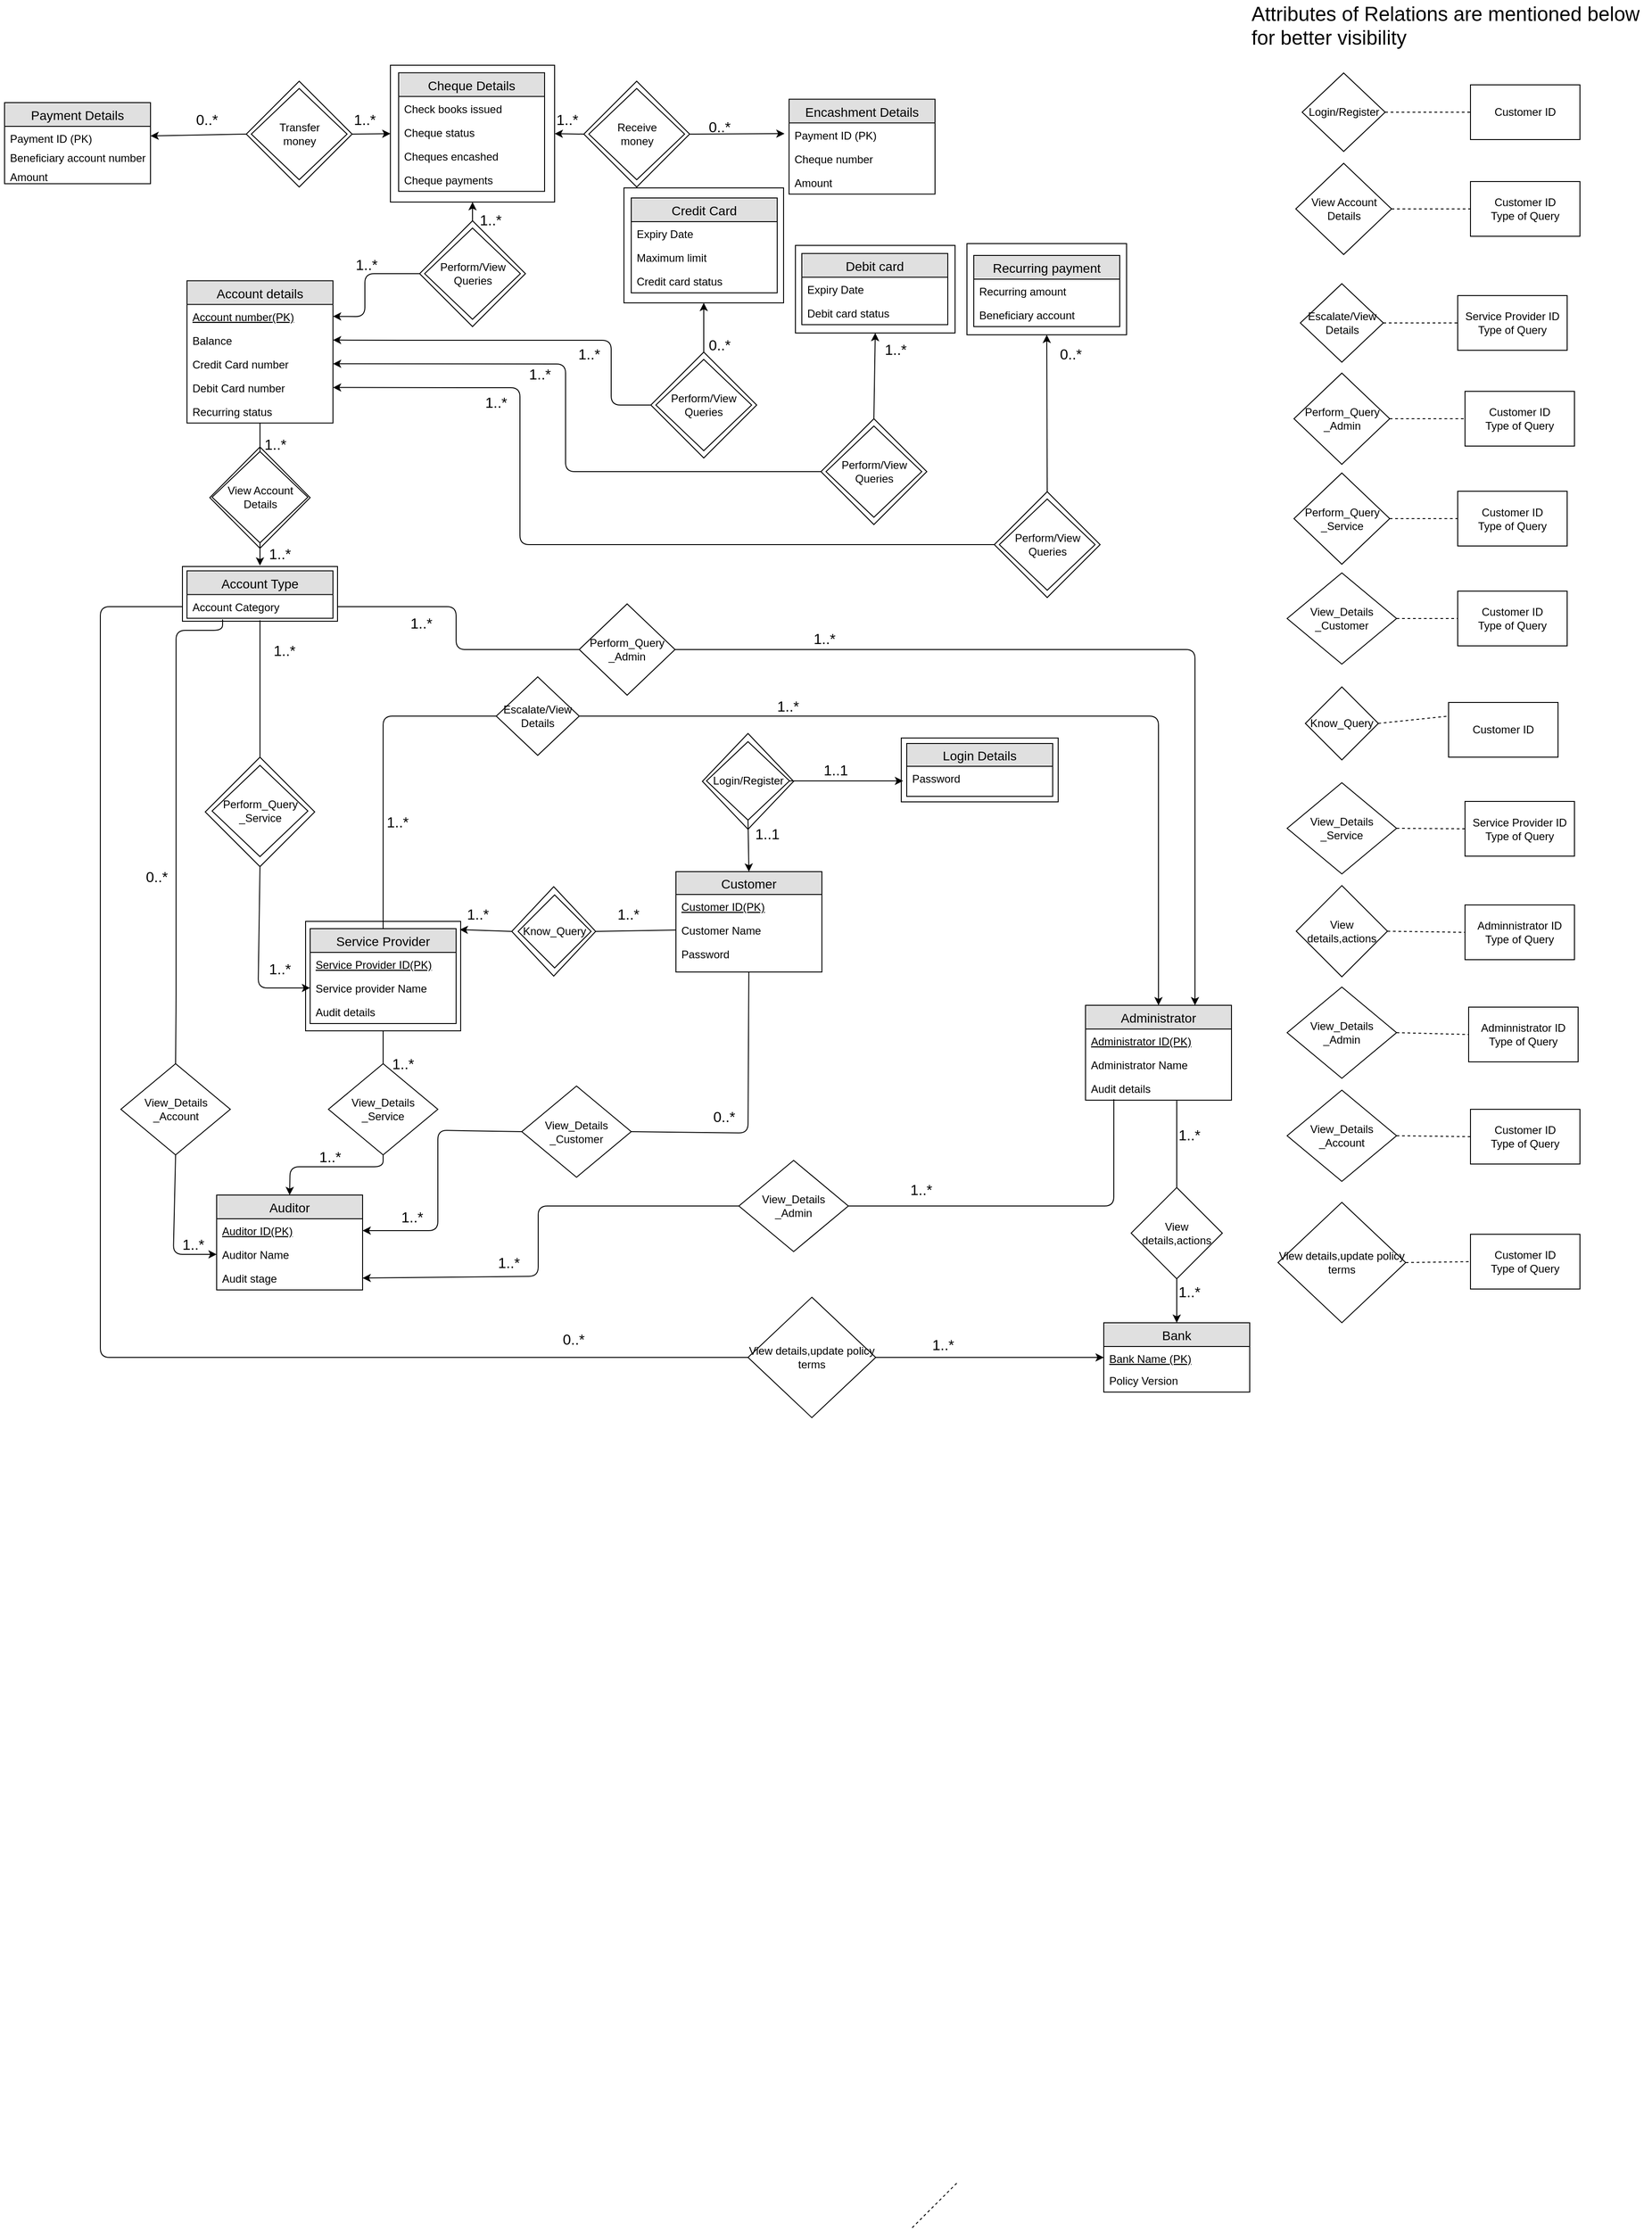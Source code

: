 <mxfile version="12.1.3" pages="1"><diagram id="IF4kEyOAmvcPW7TlUB98" name="Page-1"><mxGraphModel dx="2354" dy="904" grid="1" gridSize="10" guides="1" tooltips="1" connect="1" arrows="1" fold="1" page="1" pageScale="1" pageWidth="827" pageHeight="1169" math="0" shadow="0"><root><mxCell id="0"/><mxCell id="1" parent="0"/><mxCell id="0Jj6k3-Ve3_OQs639X2h-208" value="" style="rhombus;whiteSpace=wrap;html=1;" vertex="1" parent="1"><mxGeometry x="921" y="1272" width="92" height="98" as="geometry"/></mxCell><mxCell id="0Jj6k3-Ve3_OQs639X2h-207" value="" style="rounded=0;whiteSpace=wrap;html=1;" vertex="1" parent="1"><mxGeometry x="695" y="1310" width="170" height="120" as="geometry"/></mxCell><mxCell id="0Jj6k3-Ve3_OQs639X2h-206" value="" style="rhombus;whiteSpace=wrap;html=1;" vertex="1" parent="1"><mxGeometry x="585" y="1130" width="120" height="120" as="geometry"/></mxCell><mxCell id="0Jj6k3-Ve3_OQs639X2h-204" value="" style="rounded=0;whiteSpace=wrap;html=1;" vertex="1" parent="1"><mxGeometry x="560" y="921" width="170" height="60" as="geometry"/></mxCell><mxCell id="0Jj6k3-Ve3_OQs639X2h-203" value="" style="rhombus;whiteSpace=wrap;html=1;" vertex="1" parent="1"><mxGeometry x="590" y="790" width="110" height="111" as="geometry"/></mxCell><mxCell id="0Jj6k3-Ve3_OQs639X2h-1" value="" style="rhombus;whiteSpace=wrap;html=1;" vertex="1" parent="1"><mxGeometry x="1130" y="1104" width="100" height="105" as="geometry"/></mxCell><mxCell id="0Jj6k3-Ve3_OQs639X2h-2" value="" style="rounded=0;whiteSpace=wrap;html=1;" vertex="1" parent="1"><mxGeometry x="1348" y="1109" width="172" height="70" as="geometry"/></mxCell><mxCell id="0Jj6k3-Ve3_OQs639X2h-3" value="" style="rounded=0;whiteSpace=wrap;html=1;" vertex="1" parent="1"><mxGeometry x="788" y="371.5" width="180" height="150" as="geometry"/></mxCell><mxCell id="0Jj6k3-Ve3_OQs639X2h-4" value="" style="rounded=0;whiteSpace=wrap;html=1;" vertex="1" parent="1"><mxGeometry x="1420" y="567" width="175" height="100" as="geometry"/></mxCell><mxCell id="0Jj6k3-Ve3_OQs639X2h-5" value="" style="rounded=0;whiteSpace=wrap;html=1;" vertex="1" parent="1"><mxGeometry x="1232" y="569" width="175" height="96" as="geometry"/></mxCell><mxCell id="0Jj6k3-Ve3_OQs639X2h-6" value="" style="rounded=0;whiteSpace=wrap;html=1;" vertex="1" parent="1"><mxGeometry x="1044" y="506" width="175" height="126" as="geometry"/></mxCell><mxCell id="0Jj6k3-Ve3_OQs639X2h-7" value="" style="group" vertex="1" connectable="0" parent="1"><mxGeometry x="1000" y="389" width="116" height="116" as="geometry"/></mxCell><mxCell id="0Jj6k3-Ve3_OQs639X2h-8" value="" style="rhombus;whiteSpace=wrap;html=1;" vertex="1" parent="0Jj6k3-Ve3_OQs639X2h-7"><mxGeometry width="116" height="116" as="geometry"/></mxCell><mxCell id="0Jj6k3-Ve3_OQs639X2h-9" value="Receive&lt;br&gt;money" style="rhombus;whiteSpace=wrap;html=1;" vertex="1" parent="0Jj6k3-Ve3_OQs639X2h-7"><mxGeometry x="5.5" y="8" width="105" height="100" as="geometry"/></mxCell><mxCell id="0Jj6k3-Ve3_OQs639X2h-10" value="Customer" style="swimlane;fontStyle=0;childLayout=stackLayout;horizontal=1;startSize=25;fillColor=#e0e0e0;horizontalStack=0;resizeParent=1;resizeParentMax=0;resizeLast=0;collapsible=1;marginBottom=0;swimlaneFillColor=#ffffff;align=center;fontSize=14;" vertex="1" parent="1"><mxGeometry x="1101" y="1255.5" width="160" height="110" as="geometry"/></mxCell><mxCell id="0Jj6k3-Ve3_OQs639X2h-11" value="Customer ID(PK)" style="text;strokeColor=none;fillColor=none;spacingLeft=4;spacingRight=4;overflow=hidden;rotatable=0;points=[[0,0.5],[1,0.5]];portConstraint=eastwest;fontSize=12;fontStyle=4" vertex="1" parent="0Jj6k3-Ve3_OQs639X2h-10"><mxGeometry y="25" width="160" height="26" as="geometry"/></mxCell><mxCell id="0Jj6k3-Ve3_OQs639X2h-12" value="Customer Name" style="text;strokeColor=none;fillColor=none;spacingLeft=4;spacingRight=4;overflow=hidden;rotatable=0;points=[[0,0.5],[1,0.5]];portConstraint=eastwest;fontSize=12;" vertex="1" parent="0Jj6k3-Ve3_OQs639X2h-10"><mxGeometry y="51" width="160" height="26" as="geometry"/></mxCell><mxCell id="0Jj6k3-Ve3_OQs639X2h-13" value="Password" style="text;strokeColor=none;fillColor=none;spacingLeft=4;spacingRight=4;overflow=hidden;rotatable=0;points=[[0,0.5],[1,0.5]];portConstraint=eastwest;fontSize=12;" vertex="1" parent="0Jj6k3-Ve3_OQs639X2h-10"><mxGeometry y="77" width="160" height="33" as="geometry"/></mxCell><mxCell id="0Jj6k3-Ve3_OQs639X2h-14" value="Service Provider" style="swimlane;fontStyle=0;childLayout=stackLayout;horizontal=1;startSize=26;fillColor=#e0e0e0;horizontalStack=0;resizeParent=1;resizeParentMax=0;resizeLast=0;collapsible=1;marginBottom=0;swimlaneFillColor=#ffffff;align=center;fontSize=14;" vertex="1" parent="1"><mxGeometry x="700" y="1318" width="160" height="104" as="geometry"/></mxCell><mxCell id="0Jj6k3-Ve3_OQs639X2h-15" value="Service Provider ID(PK)" style="text;strokeColor=none;fillColor=none;spacingLeft=4;spacingRight=4;overflow=hidden;rotatable=0;points=[[0,0.5],[1,0.5]];portConstraint=eastwest;fontSize=12;fontStyle=4" vertex="1" parent="0Jj6k3-Ve3_OQs639X2h-14"><mxGeometry y="26" width="160" height="26" as="geometry"/></mxCell><mxCell id="0Jj6k3-Ve3_OQs639X2h-16" value="Service provider Name" style="text;strokeColor=none;fillColor=none;spacingLeft=4;spacingRight=4;overflow=hidden;rotatable=0;points=[[0,0.5],[1,0.5]];portConstraint=eastwest;fontSize=12;" vertex="1" parent="0Jj6k3-Ve3_OQs639X2h-14"><mxGeometry y="52" width="160" height="26" as="geometry"/></mxCell><mxCell id="0Jj6k3-Ve3_OQs639X2h-17" value="Audit details" style="text;strokeColor=none;fillColor=none;spacingLeft=4;spacingRight=4;overflow=hidden;rotatable=0;points=[[0,0.5],[1,0.5]];portConstraint=eastwest;fontSize=12;" vertex="1" parent="0Jj6k3-Ve3_OQs639X2h-14"><mxGeometry y="78" width="160" height="26" as="geometry"/></mxCell><mxCell id="0Jj6k3-Ve3_OQs639X2h-19" value="Auditor" style="swimlane;fontStyle=0;childLayout=stackLayout;horizontal=1;startSize=26;fillColor=#e0e0e0;horizontalStack=0;resizeParent=1;resizeParentMax=0;resizeLast=0;collapsible=1;marginBottom=0;swimlaneFillColor=#ffffff;align=center;fontSize=14;" vertex="1" parent="1"><mxGeometry x="597.5" y="1610" width="160" height="104" as="geometry"/></mxCell><mxCell id="0Jj6k3-Ve3_OQs639X2h-20" value="Auditor ID(PK)" style="text;strokeColor=none;fillColor=none;spacingLeft=4;spacingRight=4;overflow=hidden;rotatable=0;points=[[0,0.5],[1,0.5]];portConstraint=eastwest;fontSize=12;fontStyle=4" vertex="1" parent="0Jj6k3-Ve3_OQs639X2h-19"><mxGeometry y="26" width="160" height="26" as="geometry"/></mxCell><mxCell id="0Jj6k3-Ve3_OQs639X2h-21" value="Auditor Name" style="text;strokeColor=none;fillColor=none;spacingLeft=4;spacingRight=4;overflow=hidden;rotatable=0;points=[[0,0.5],[1,0.5]];portConstraint=eastwest;fontSize=12;" vertex="1" parent="0Jj6k3-Ve3_OQs639X2h-19"><mxGeometry y="52" width="160" height="26" as="geometry"/></mxCell><mxCell id="0Jj6k3-Ve3_OQs639X2h-22" value="Audit stage" style="text;strokeColor=none;fillColor=none;spacingLeft=4;spacingRight=4;overflow=hidden;rotatable=0;points=[[0,0.5],[1,0.5]];portConstraint=eastwest;fontSize=12;" vertex="1" parent="0Jj6k3-Ve3_OQs639X2h-19"><mxGeometry y="78" width="160" height="26" as="geometry"/></mxCell><mxCell id="0Jj6k3-Ve3_OQs639X2h-23" value="Bank" style="swimlane;fontStyle=0;childLayout=stackLayout;horizontal=1;startSize=26;fillColor=#e0e0e0;horizontalStack=0;resizeParent=1;resizeParentMax=0;resizeLast=0;collapsible=1;marginBottom=0;swimlaneFillColor=#ffffff;align=center;fontSize=14;" vertex="1" parent="1"><mxGeometry x="1570" y="1750" width="160" height="76" as="geometry"/></mxCell><mxCell id="0Jj6k3-Ve3_OQs639X2h-24" value="Bank Name (PK)" style="text;strokeColor=none;fillColor=none;spacingLeft=4;spacingRight=4;overflow=hidden;rotatable=0;points=[[0,0.5],[1,0.5]];portConstraint=eastwest;fontSize=12;fontStyle=4" vertex="1" parent="0Jj6k3-Ve3_OQs639X2h-23"><mxGeometry y="26" width="160" height="24" as="geometry"/></mxCell><mxCell id="0Jj6k3-Ve3_OQs639X2h-25" value="Policy Version" style="text;strokeColor=none;fillColor=none;spacingLeft=4;spacingRight=4;overflow=hidden;rotatable=0;points=[[0,0.5],[1,0.5]];portConstraint=eastwest;fontSize=12;" vertex="1" parent="0Jj6k3-Ve3_OQs639X2h-23"><mxGeometry y="50" width="160" height="26" as="geometry"/></mxCell><mxCell id="0Jj6k3-Ve3_OQs639X2h-26" value="Administrator " style="swimlane;fontStyle=0;childLayout=stackLayout;horizontal=1;startSize=26;fillColor=#e0e0e0;horizontalStack=0;resizeParent=1;resizeParentMax=0;resizeLast=0;collapsible=1;marginBottom=0;swimlaneFillColor=#ffffff;align=center;fontSize=14;" vertex="1" parent="1"><mxGeometry x="1550" y="1402" width="160" height="104" as="geometry"/></mxCell><mxCell id="0Jj6k3-Ve3_OQs639X2h-27" value="Administrator ID(PK)" style="text;strokeColor=none;fillColor=none;spacingLeft=4;spacingRight=4;overflow=hidden;rotatable=0;points=[[0,0.5],[1,0.5]];portConstraint=eastwest;fontSize=12;fontStyle=4" vertex="1" parent="0Jj6k3-Ve3_OQs639X2h-26"><mxGeometry y="26" width="160" height="26" as="geometry"/></mxCell><mxCell id="0Jj6k3-Ve3_OQs639X2h-28" value="Administrator Name" style="text;strokeColor=none;fillColor=none;spacingLeft=4;spacingRight=4;overflow=hidden;rotatable=0;points=[[0,0.5],[1,0.5]];portConstraint=eastwest;fontSize=12;" vertex="1" parent="0Jj6k3-Ve3_OQs639X2h-26"><mxGeometry y="52" width="160" height="26" as="geometry"/></mxCell><mxCell id="0Jj6k3-Ve3_OQs639X2h-29" value="Audit details" style="text;strokeColor=none;fillColor=none;spacingLeft=4;spacingRight=4;overflow=hidden;rotatable=0;points=[[0,0.5],[1,0.5]];portConstraint=eastwest;fontSize=12;" vertex="1" parent="0Jj6k3-Ve3_OQs639X2h-26"><mxGeometry y="78" width="160" height="26" as="geometry"/></mxCell><mxCell id="0Jj6k3-Ve3_OQs639X2h-30" value="View_Details&lt;br&gt;_Account" style="rhombus;whiteSpace=wrap;html=1;" vertex="1" parent="1"><mxGeometry x="492.5" y="1466" width="120" height="100" as="geometry"/></mxCell><mxCell id="0Jj6k3-Ve3_OQs639X2h-31" value="View details,update policy terms" style="rhombus;whiteSpace=wrap;html=1;" vertex="1" parent="1"><mxGeometry x="1180" y="1722" width="140" height="132" as="geometry"/></mxCell><mxCell id="0Jj6k3-Ve3_OQs639X2h-32" value="View details,actions" style="rhombus;whiteSpace=wrap;html=1;" vertex="1" parent="1"><mxGeometry x="1600" y="1601.786" width="100" height="100" as="geometry"/></mxCell><mxCell id="0Jj6k3-Ve3_OQs639X2h-33" value="Account details" style="swimlane;fontStyle=0;childLayout=stackLayout;horizontal=1;startSize=26;fillColor=#e0e0e0;horizontalStack=0;resizeParent=1;resizeParentMax=0;resizeLast=0;collapsible=1;marginBottom=0;swimlaneFillColor=#ffffff;align=center;fontSize=14;" vertex="1" parent="1"><mxGeometry x="565" y="607.794" width="160" height="156" as="geometry"/></mxCell><mxCell id="0Jj6k3-Ve3_OQs639X2h-34" value="Account number(PK)" style="text;strokeColor=none;fillColor=none;spacingLeft=4;spacingRight=4;overflow=hidden;rotatable=0;points=[[0,0.5],[1,0.5]];portConstraint=eastwest;fontSize=12;fontStyle=4" vertex="1" parent="0Jj6k3-Ve3_OQs639X2h-33"><mxGeometry y="26" width="160" height="26" as="geometry"/></mxCell><mxCell id="0Jj6k3-Ve3_OQs639X2h-35" value="Balance" style="text;strokeColor=none;fillColor=none;spacingLeft=4;spacingRight=4;overflow=hidden;rotatable=0;points=[[0,0.5],[1,0.5]];portConstraint=eastwest;fontSize=12;" vertex="1" parent="0Jj6k3-Ve3_OQs639X2h-33"><mxGeometry y="52" width="160" height="26" as="geometry"/></mxCell><mxCell id="0Jj6k3-Ve3_OQs639X2h-36" value="Credit Card number" style="text;strokeColor=none;fillColor=none;spacingLeft=4;spacingRight=4;overflow=hidden;rotatable=0;points=[[0,0.5],[1,0.5]];portConstraint=eastwest;fontSize=12;" vertex="1" parent="0Jj6k3-Ve3_OQs639X2h-33"><mxGeometry y="78" width="160" height="26" as="geometry"/></mxCell><mxCell id="0Jj6k3-Ve3_OQs639X2h-37" value="Debit Card number" style="text;strokeColor=none;fillColor=none;spacingLeft=4;spacingRight=4;overflow=hidden;rotatable=0;points=[[0,0.5],[1,0.5]];portConstraint=eastwest;fontSize=12;" vertex="1" parent="0Jj6k3-Ve3_OQs639X2h-33"><mxGeometry y="104" width="160" height="26" as="geometry"/></mxCell><mxCell id="0Jj6k3-Ve3_OQs639X2h-38" value="Recurring status" style="text;strokeColor=none;fillColor=none;spacingLeft=4;spacingRight=4;overflow=hidden;rotatable=0;points=[[0,0.5],[1,0.5]];portConstraint=eastwest;fontSize=12;" vertex="1" parent="0Jj6k3-Ve3_OQs639X2h-33"><mxGeometry y="130" width="160" height="26" as="geometry"/></mxCell><mxCell id="0Jj6k3-Ve3_OQs639X2h-39" value="Recurring payment" style="swimlane;fontStyle=0;childLayout=stackLayout;horizontal=1;startSize=26;fillColor=#e0e0e0;horizontalStack=0;resizeParent=1;resizeParentMax=0;resizeLast=0;collapsible=1;marginBottom=0;swimlaneFillColor=#ffffff;align=center;fontSize=14;" vertex="1" parent="1"><mxGeometry x="1427.5" y="580" width="160" height="78" as="geometry"/></mxCell><mxCell id="0Jj6k3-Ve3_OQs639X2h-40" value="Recurring amount" style="text;strokeColor=none;fillColor=none;spacingLeft=4;spacingRight=4;overflow=hidden;rotatable=0;points=[[0,0.5],[1,0.5]];portConstraint=eastwest;fontSize=12;" vertex="1" parent="0Jj6k3-Ve3_OQs639X2h-39"><mxGeometry y="26" width="160" height="26" as="geometry"/></mxCell><mxCell id="0Jj6k3-Ve3_OQs639X2h-41" value="Beneficiary account" style="text;strokeColor=none;fillColor=none;spacingLeft=4;spacingRight=4;overflow=hidden;rotatable=0;points=[[0,0.5],[1,0.5]];portConstraint=eastwest;fontSize=12;" vertex="1" parent="0Jj6k3-Ve3_OQs639X2h-39"><mxGeometry y="52" width="160" height="26" as="geometry"/></mxCell><mxCell id="0Jj6k3-Ve3_OQs639X2h-42" value="Debit card" style="swimlane;fontStyle=0;childLayout=stackLayout;horizontal=1;startSize=26;fillColor=#e0e0e0;horizontalStack=0;resizeParent=1;resizeParentMax=0;resizeLast=0;collapsible=1;marginBottom=0;swimlaneFillColor=#ffffff;align=center;fontSize=14;" vertex="1" parent="1"><mxGeometry x="1239" y="577.9" width="160" height="78" as="geometry"/></mxCell><mxCell id="0Jj6k3-Ve3_OQs639X2h-43" value="Expiry Date" style="text;strokeColor=none;fillColor=none;spacingLeft=4;spacingRight=4;overflow=hidden;rotatable=0;points=[[0,0.5],[1,0.5]];portConstraint=eastwest;fontSize=12;" vertex="1" parent="0Jj6k3-Ve3_OQs639X2h-42"><mxGeometry y="26" width="160" height="26" as="geometry"/></mxCell><mxCell id="0Jj6k3-Ve3_OQs639X2h-44" value="Debit card status" style="text;strokeColor=none;fillColor=none;spacingLeft=4;spacingRight=4;overflow=hidden;rotatable=0;points=[[0,0.5],[1,0.5]];portConstraint=eastwest;fontSize=12;" vertex="1" parent="0Jj6k3-Ve3_OQs639X2h-42"><mxGeometry y="52" width="160" height="26" as="geometry"/></mxCell><mxCell id="0Jj6k3-Ve3_OQs639X2h-45" value="Credit Card" style="swimlane;fontStyle=0;childLayout=stackLayout;horizontal=1;startSize=26;fillColor=#e0e0e0;horizontalStack=0;resizeParent=1;resizeParentMax=0;resizeLast=0;collapsible=1;marginBottom=0;swimlaneFillColor=#ffffff;align=center;fontSize=14;" vertex="1" parent="1"><mxGeometry x="1052" y="517" width="160" height="104" as="geometry"/></mxCell><mxCell id="0Jj6k3-Ve3_OQs639X2h-46" value="Expiry Date" style="text;strokeColor=none;fillColor=none;spacingLeft=4;spacingRight=4;overflow=hidden;rotatable=0;points=[[0,0.5],[1,0.5]];portConstraint=eastwest;fontSize=12;" vertex="1" parent="0Jj6k3-Ve3_OQs639X2h-45"><mxGeometry y="26" width="160" height="26" as="geometry"/></mxCell><mxCell id="0Jj6k3-Ve3_OQs639X2h-47" value="Maximum limit" style="text;strokeColor=none;fillColor=none;spacingLeft=4;spacingRight=4;overflow=hidden;rotatable=0;points=[[0,0.5],[1,0.5]];portConstraint=eastwest;fontSize=12;" vertex="1" parent="0Jj6k3-Ve3_OQs639X2h-45"><mxGeometry y="52" width="160" height="26" as="geometry"/></mxCell><mxCell id="0Jj6k3-Ve3_OQs639X2h-48" value="Credit card status" style="text;strokeColor=none;fillColor=none;spacingLeft=4;spacingRight=4;overflow=hidden;rotatable=0;points=[[0,0.5],[1,0.5]];portConstraint=eastwest;fontSize=12;" vertex="1" parent="0Jj6k3-Ve3_OQs639X2h-45"><mxGeometry y="78" width="160" height="26" as="geometry"/></mxCell><mxCell id="0Jj6k3-Ve3_OQs639X2h-49" value="" style="endArrow=none;dashed=1;html=1;" edge="1" parent="1"><mxGeometry width="50" height="50" relative="1" as="geometry"><mxPoint x="1360" y="2742" as="sourcePoint"/><mxPoint x="1410" y="2692" as="targetPoint"/></mxGeometry></mxCell><mxCell id="0Jj6k3-Ve3_OQs639X2h-50" value="Perform_Query&lt;br&gt;_Admin" style="rhombus;whiteSpace=wrap;html=1;" vertex="1" parent="1"><mxGeometry x="995" y="962" width="105" height="100" as="geometry"/></mxCell><mxCell id="0Jj6k3-Ve3_OQs639X2h-51" value="Perform_Query&lt;br&gt;_Service" style="rhombus;whiteSpace=wrap;html=1;" vertex="1" parent="1"><mxGeometry x="592.5" y="1139" width="105" height="100" as="geometry"/></mxCell><mxCell id="0Jj6k3-Ve3_OQs639X2h-52" value="" style="endArrow=none;html=1;exitX=0.5;exitY=0;exitDx=0;exitDy=0;entryX=0.625;entryY=1.023;entryDx=0;entryDy=0;entryPerimeter=0;" edge="1" parent="1" source="0Jj6k3-Ve3_OQs639X2h-32" target="0Jj6k3-Ve3_OQs639X2h-29"><mxGeometry width="50" height="50" relative="1" as="geometry"><mxPoint x="1670" y="1517.786" as="sourcePoint"/><mxPoint x="1672" y="1496" as="targetPoint"/></mxGeometry></mxCell><mxCell id="0Jj6k3-Ve3_OQs639X2h-53" value="Account Type" style="swimlane;fontStyle=0;childLayout=stackLayout;horizontal=1;startSize=26;fillColor=#e0e0e0;horizontalStack=0;resizeParent=1;resizeParentMax=0;resizeLast=0;collapsible=1;marginBottom=0;swimlaneFillColor=#ffffff;align=center;fontSize=14;" vertex="1" parent="1"><mxGeometry x="565" y="925.794" width="160" height="52" as="geometry"/></mxCell><mxCell id="0Jj6k3-Ve3_OQs639X2h-55" value="Account Category" style="text;strokeColor=none;fillColor=none;spacingLeft=4;spacingRight=4;overflow=hidden;rotatable=0;points=[[0,0.5],[1,0.5]];portConstraint=eastwest;fontSize=12;" vertex="1" parent="0Jj6k3-Ve3_OQs639X2h-53"><mxGeometry y="26" width="160" height="26" as="geometry"/></mxCell><mxCell id="0Jj6k3-Ve3_OQs639X2h-57" value="Cheque Details" style="swimlane;fontStyle=0;childLayout=stackLayout;horizontal=1;startSize=26;fillColor=#e0e0e0;horizontalStack=0;resizeParent=1;resizeParentMax=0;resizeLast=0;collapsible=1;marginBottom=0;swimlaneFillColor=#ffffff;align=center;fontSize=14;" vertex="1" parent="1"><mxGeometry x="797" y="379.794" width="160" height="130" as="geometry"/></mxCell><mxCell id="0Jj6k3-Ve3_OQs639X2h-58" value="Check books issued" style="text;strokeColor=none;fillColor=none;spacingLeft=4;spacingRight=4;overflow=hidden;rotatable=0;points=[[0,0.5],[1,0.5]];portConstraint=eastwest;fontSize=12;" vertex="1" parent="0Jj6k3-Ve3_OQs639X2h-57"><mxGeometry y="26" width="160" height="26" as="geometry"/></mxCell><mxCell id="0Jj6k3-Ve3_OQs639X2h-59" value="Cheque status" style="text;strokeColor=none;fillColor=none;spacingLeft=4;spacingRight=4;overflow=hidden;rotatable=0;points=[[0,0.5],[1,0.5]];portConstraint=eastwest;fontSize=12;" vertex="1" parent="0Jj6k3-Ve3_OQs639X2h-57"><mxGeometry y="52" width="160" height="26" as="geometry"/></mxCell><mxCell id="0Jj6k3-Ve3_OQs639X2h-60" value="Cheques encashed" style="text;strokeColor=none;fillColor=none;spacingLeft=4;spacingRight=4;overflow=hidden;rotatable=0;points=[[0,0.5],[1,0.5]];portConstraint=eastwest;fontSize=12;" vertex="1" parent="0Jj6k3-Ve3_OQs639X2h-57"><mxGeometry y="78" width="160" height="26" as="geometry"/></mxCell><mxCell id="0Jj6k3-Ve3_OQs639X2h-61" value="Cheque payments" style="text;strokeColor=none;fillColor=none;spacingLeft=4;spacingRight=4;overflow=hidden;rotatable=0;points=[[0,0.5],[1,0.5]];portConstraint=eastwest;fontSize=12;" vertex="1" parent="0Jj6k3-Ve3_OQs639X2h-57"><mxGeometry y="104" width="160" height="26" as="geometry"/></mxCell><mxCell id="0Jj6k3-Ve3_OQs639X2h-62" value="Login Details" style="swimlane;fontStyle=0;childLayout=stackLayout;horizontal=1;startSize=25;fillColor=#e0e0e0;horizontalStack=0;resizeParent=1;resizeParentMax=0;resizeLast=0;collapsible=1;marginBottom=0;swimlaneFillColor=#ffffff;align=center;fontSize=14;" vertex="1" parent="1"><mxGeometry x="1354" y="1115" width="160" height="58" as="geometry"/></mxCell><mxCell id="0Jj6k3-Ve3_OQs639X2h-63" value="Password" style="text;strokeColor=none;fillColor=none;spacingLeft=4;spacingRight=4;overflow=hidden;rotatable=0;points=[[0,0.5],[1,0.5]];portConstraint=eastwest;fontSize=12;" vertex="1" parent="0Jj6k3-Ve3_OQs639X2h-62"><mxGeometry y="25" width="160" height="33" as="geometry"/></mxCell><mxCell id="0Jj6k3-Ve3_OQs639X2h-64" value="" style="endArrow=classic;html=1;exitX=0;exitY=0.5;exitDx=0;exitDy=0;entryX=1;entryY=0.5;entryDx=0;entryDy=0;" edge="1" parent="1" source="0Jj6k3-Ve3_OQs639X2h-67" target="0Jj6k3-Ve3_OQs639X2h-34"><mxGeometry width="50" height="50" relative="1" as="geometry"><mxPoint x="780" y="872" as="sourcePoint"/><mxPoint x="770" y="822" as="targetPoint"/><Array as="points"><mxPoint x="760" y="600"/><mxPoint x="760" y="647"/></Array></mxGeometry></mxCell><mxCell id="0Jj6k3-Ve3_OQs639X2h-65" value="" style="group" vertex="1" connectable="0" parent="1"><mxGeometry x="820" y="542" width="116" height="116" as="geometry"/></mxCell><mxCell id="0Jj6k3-Ve3_OQs639X2h-66" value="" style="rhombus;whiteSpace=wrap;html=1;" vertex="1" parent="0Jj6k3-Ve3_OQs639X2h-65"><mxGeometry width="116" height="116" as="geometry"/></mxCell><mxCell id="0Jj6k3-Ve3_OQs639X2h-67" value="Perform/View Queries" style="rhombus;whiteSpace=wrap;html=1;" vertex="1" parent="0Jj6k3-Ve3_OQs639X2h-65"><mxGeometry x="5.5" y="8" width="105" height="100" as="geometry"/></mxCell><mxCell id="0Jj6k3-Ve3_OQs639X2h-68" value="" style="endArrow=classic;html=1;exitX=0;exitY=0.5;exitDx=0;exitDy=0;entryX=1;entryY=0.5;entryDx=0;entryDy=0;" edge="1" parent="1" source="0Jj6k3-Ve3_OQs639X2h-8" target="0Jj6k3-Ve3_OQs639X2h-3"><mxGeometry width="50" height="50" relative="1" as="geometry"><mxPoint x="925" y="419" as="sourcePoint"/><mxPoint x="980" y="469" as="targetPoint"/><Array as="points"/></mxGeometry></mxCell><mxCell id="0Jj6k3-Ve3_OQs639X2h-69" value="" style="endArrow=classic;html=1;exitX=0.5;exitY=0;exitDx=0;exitDy=0;entryX=0.5;entryY=1;entryDx=0;entryDy=0;" edge="1" parent="1" source="0Jj6k3-Ve3_OQs639X2h-66" target="0Jj6k3-Ve3_OQs639X2h-3"><mxGeometry width="50" height="50" relative="1" as="geometry"><mxPoint x="880" y="610" as="sourcePoint"/><mxPoint x="877" y="819" as="targetPoint"/></mxGeometry></mxCell><mxCell id="0Jj6k3-Ve3_OQs639X2h-70" value="View Account&lt;br&gt;Details" style="rhombus;whiteSpace=wrap;html=1;" vertex="1" parent="1"><mxGeometry x="592.5" y="795" width="105" height="100" as="geometry"/></mxCell><mxCell id="0Jj6k3-Ve3_OQs639X2h-71" value="" style="endArrow=classic;html=1;exitX=0.5;exitY=1;exitDx=0;exitDy=0;" edge="1" parent="1" source="0Jj6k3-Ve3_OQs639X2h-70"><mxGeometry width="50" height="50" relative="1" as="geometry"><mxPoint x="560" y="890" as="sourcePoint"/><mxPoint x="645" y="920" as="targetPoint"/></mxGeometry></mxCell><mxCell id="0Jj6k3-Ve3_OQs639X2h-72" value="" style="endArrow=none;html=1;entryX=0.5;entryY=0;entryDx=0;entryDy=0;" edge="1" parent="1" source="0Jj6k3-Ve3_OQs639X2h-38" target="0Jj6k3-Ve3_OQs639X2h-70"><mxGeometry width="50" height="50" relative="1" as="geometry"><mxPoint x="500" y="912" as="sourcePoint"/><mxPoint x="645" y="780" as="targetPoint"/></mxGeometry></mxCell><mxCell id="0Jj6k3-Ve3_OQs639X2h-73" value="" style="endArrow=classic;html=1;exitX=0.5;exitY=1;exitDx=0;exitDy=0;entryX=0.029;entryY=0.608;entryDx=0;entryDy=0;entryPerimeter=0;" edge="1" parent="1" source="0Jj6k3-Ve3_OQs639X2h-206" target="0Jj6k3-Ve3_OQs639X2h-207"><mxGeometry width="50" height="50" relative="1" as="geometry"><mxPoint x="650" y="1260" as="sourcePoint"/><mxPoint x="688" y="1383" as="targetPoint"/><Array as="points"><mxPoint x="643" y="1383"/></Array></mxGeometry></mxCell><mxCell id="0Jj6k3-Ve3_OQs639X2h-74" value="" style="endArrow=none;html=1;" edge="1" parent="1"><mxGeometry width="50" height="50" relative="1" as="geometry"><mxPoint x="645" y="1130" as="sourcePoint"/><mxPoint x="645" y="980" as="targetPoint"/></mxGeometry></mxCell><mxCell id="0Jj6k3-Ve3_OQs639X2h-75" value="" style="endArrow=classic;html=1;entryX=0.75;entryY=0;entryDx=0;entryDy=0;exitX=1;exitY=0.5;exitDx=0;exitDy=0;" edge="1" parent="1" source="0Jj6k3-Ve3_OQs639X2h-50" target="0Jj6k3-Ve3_OQs639X2h-26"><mxGeometry width="50" height="50" relative="1" as="geometry"><mxPoint x="1350.46" y="992.002" as="sourcePoint"/><mxPoint x="1650" y="1094" as="targetPoint"/><Array as="points"><mxPoint x="1670" y="1012"/></Array></mxGeometry></mxCell><mxCell id="0Jj6k3-Ve3_OQs639X2h-76" value="" style="endArrow=none;html=1;entryX=0;entryY=0.5;entryDx=0;entryDy=0;" edge="1" parent="1" target="0Jj6k3-Ve3_OQs639X2h-50"><mxGeometry width="50" height="50" relative="1" as="geometry"><mxPoint x="730" y="965" as="sourcePoint"/><mxPoint x="860" y="1082" as="targetPoint"/><Array as="points"><mxPoint x="860" y="965"/><mxPoint x="860" y="1012"/></Array></mxGeometry></mxCell><mxCell id="0Jj6k3-Ve3_OQs639X2h-77" value="Escalate/View&lt;br&gt;Details" style="rhombus;whiteSpace=wrap;html=1;" vertex="1" parent="1"><mxGeometry x="904" y="1042" width="91" height="86" as="geometry"/></mxCell><mxCell id="0Jj6k3-Ve3_OQs639X2h-78" value="" style="endArrow=none;html=1;exitX=0.5;exitY=0;exitDx=0;exitDy=0;entryX=0;entryY=0.5;entryDx=0;entryDy=0;" edge="1" parent="1" source="0Jj6k3-Ve3_OQs639X2h-14" target="0Jj6k3-Ve3_OQs639X2h-77"><mxGeometry width="50" height="50" relative="1" as="geometry"><mxPoint x="780" y="1286" as="sourcePoint"/><mxPoint x="780" y="1080" as="targetPoint"/><Array as="points"><mxPoint x="780" y="1085"/></Array></mxGeometry></mxCell><mxCell id="0Jj6k3-Ve3_OQs639X2h-79" value="" style="endArrow=classic;html=1;exitX=1;exitY=0.5;exitDx=0;exitDy=0;entryX=0.5;entryY=0;entryDx=0;entryDy=0;" edge="1" parent="1" source="0Jj6k3-Ve3_OQs639X2h-77" target="0Jj6k3-Ve3_OQs639X2h-26"><mxGeometry width="50" height="50" relative="1" as="geometry"><mxPoint x="1070" y="1140" as="sourcePoint"/><mxPoint x="1630" y="1360" as="targetPoint"/><Array as="points"><mxPoint x="1630" y="1085"/></Array></mxGeometry></mxCell><mxCell id="0Jj6k3-Ve3_OQs639X2h-80" value="Login/Register" style="rhombus;whiteSpace=wrap;html=1;" vertex="1" parent="1"><mxGeometry x="1134.5" y="1113" width="91" height="86" as="geometry"/></mxCell><mxCell id="0Jj6k3-Ve3_OQs639X2h-81" value="" style="endArrow=classic;html=1;exitX=1;exitY=0.5;exitDx=0;exitDy=0;" edge="1" parent="1" source="0Jj6k3-Ve3_OQs639X2h-80"><mxGeometry width="50" height="50" relative="1" as="geometry"><mxPoint x="1280" y="1212" as="sourcePoint"/><mxPoint x="1350" y="1156" as="targetPoint"/></mxGeometry></mxCell><mxCell id="0Jj6k3-Ve3_OQs639X2h-82" value="" style="endArrow=classic;html=1;exitX=0.5;exitY=1;exitDx=0;exitDy=0;entryX=0.5;entryY=0;entryDx=0;entryDy=0;" edge="1" parent="1" source="0Jj6k3-Ve3_OQs639X2h-80" target="0Jj6k3-Ve3_OQs639X2h-10"><mxGeometry width="50" height="50" relative="1" as="geometry"><mxPoint x="1000" y="1212" as="sourcePoint"/><mxPoint x="1050" y="1162" as="targetPoint"/></mxGeometry></mxCell><mxCell id="0Jj6k3-Ve3_OQs639X2h-83" value="" style="endArrow=none;html=1;entryX=0;entryY=0.5;entryDx=0;entryDy=0;" edge="1" parent="1" target="0Jj6k3-Ve3_OQs639X2h-31"><mxGeometry width="50" height="50" relative="1" as="geometry"><mxPoint x="560" y="965" as="sourcePoint"/><mxPoint x="1000" y="1662" as="targetPoint"/><Array as="points"><mxPoint x="470" y="965"/><mxPoint x="470" y="1788"/></Array></mxGeometry></mxCell><mxCell id="0Jj6k3-Ve3_OQs639X2h-84" value="" style="endArrow=classic;html=1;exitX=0.5;exitY=1;exitDx=0;exitDy=0;entryX=0.5;entryY=0;entryDx=0;entryDy=0;" edge="1" parent="1" source="0Jj6k3-Ve3_OQs639X2h-32" target="0Jj6k3-Ve3_OQs639X2h-23"><mxGeometry width="50" height="50" relative="1" as="geometry"><mxPoint x="1440" y="1682" as="sourcePoint"/><mxPoint x="1580" y="1719" as="targetPoint"/></mxGeometry></mxCell><mxCell id="0Jj6k3-Ve3_OQs639X2h-85" value="" style="endArrow=none;html=1;entryX=0.5;entryY=0;entryDx=0;entryDy=0;exitX=0.244;exitY=1.046;exitDx=0;exitDy=0;exitPerimeter=0;" edge="1" parent="1" source="0Jj6k3-Ve3_OQs639X2h-55" target="0Jj6k3-Ve3_OQs639X2h-30"><mxGeometry width="50" height="50" relative="1" as="geometry"><mxPoint x="620" y="991" as="sourcePoint"/><mxPoint x="610" y="1552" as="targetPoint"/><Array as="points"><mxPoint x="604" y="991"/><mxPoint x="553" y="991"/><mxPoint x="553" y="1399"/></Array></mxGeometry></mxCell><mxCell id="0Jj6k3-Ve3_OQs639X2h-86" value="" style="endArrow=none;html=1;entryX=0.194;entryY=0.962;entryDx=0;entryDy=0;entryPerimeter=0;exitX=1;exitY=0.5;exitDx=0;exitDy=0;" edge="1" parent="1" source="0Jj6k3-Ve3_OQs639X2h-143" target="0Jj6k3-Ve3_OQs639X2h-29"><mxGeometry width="50" height="50" relative="1" as="geometry"><mxPoint x="1420" y="1509" as="sourcePoint"/><mxPoint x="1590" y="1502" as="targetPoint"/><Array as="points"><mxPoint x="1530" y="1622"/><mxPoint x="1581" y="1622"/></Array></mxGeometry></mxCell><mxCell id="0Jj6k3-Ve3_OQs639X2h-87" value="" style="endArrow=classic;html=1;exitX=0.5;exitY=1;exitDx=0;exitDy=0;entryX=0;entryY=0.5;entryDx=0;entryDy=0;" edge="1" parent="1" source="0Jj6k3-Ve3_OQs639X2h-30" target="0Jj6k3-Ve3_OQs639X2h-21"><mxGeometry width="50" height="50" relative="1" as="geometry"><mxPoint x="770" y="1662" as="sourcePoint"/><mxPoint x="820" y="1612" as="targetPoint"/><Array as="points"><mxPoint x="550" y="1675"/></Array></mxGeometry></mxCell><mxCell id="0Jj6k3-Ve3_OQs639X2h-88" value="" style="endArrow=none;html=1;exitX=1;exitY=0.5;exitDx=0;exitDy=0;" edge="1" parent="1" source="0Jj6k3-Ve3_OQs639X2h-142" target="0Jj6k3-Ve3_OQs639X2h-13"><mxGeometry width="50" height="50" relative="1" as="geometry"><mxPoint x="1120" y="1459" as="sourcePoint"/><mxPoint x="1190" y="1399" as="targetPoint"/><Array as="points"><mxPoint x="1180" y="1542"/></Array></mxGeometry></mxCell><mxCell id="0Jj6k3-Ve3_OQs639X2h-89" value="" style="endArrow=classic;html=1;exitX=1;exitY=0.5;exitDx=0;exitDy=0;entryX=0;entryY=0.5;entryDx=0;entryDy=0;" edge="1" parent="1" source="0Jj6k3-Ve3_OQs639X2h-31" target="0Jj6k3-Ve3_OQs639X2h-24"><mxGeometry width="50" height="50" relative="1" as="geometry"><mxPoint x="1380" y="1772" as="sourcePoint"/><mxPoint x="1430" y="1722" as="targetPoint"/></mxGeometry></mxCell><mxCell id="0Jj6k3-Ve3_OQs639X2h-90" value="&lt;font style=&quot;font-size: 16px&quot;&gt;0..*&lt;/font&gt;" style="text;html=1;resizable=0;points=[];autosize=1;align=left;verticalAlign=top;spacingTop=-4;fontColor=#000000;" vertex="1" parent="1"><mxGeometry x="1134.5" y="426.5" width="40" height="20" as="geometry"/></mxCell><mxCell id="0Jj6k3-Ve3_OQs639X2h-91" value="&lt;font style=&quot;font-size: 16px&quot;&gt;0..*&lt;/font&gt;" style="text;html=1;resizable=0;points=[];autosize=1;align=left;verticalAlign=top;spacingTop=-4;fontColor=#000000;" vertex="1" parent="1"><mxGeometry x="572.5" y="419" width="40" height="20" as="geometry"/></mxCell><mxCell id="0Jj6k3-Ve3_OQs639X2h-92" value="&lt;font style=&quot;font-size: 16px&quot;&gt;1..*&lt;/font&gt;" style="text;html=1;resizable=0;points=[];autosize=1;align=left;verticalAlign=top;spacingTop=-4;fontColor=#000000;" vertex="1" parent="1"><mxGeometry x="968" y="419" width="40" height="20" as="geometry"/></mxCell><mxCell id="0Jj6k3-Ve3_OQs639X2h-93" value="&lt;font style=&quot;font-size: 16px&quot;&gt;1..*&lt;/font&gt;" style="text;html=1;resizable=0;points=[];autosize=1;align=left;verticalAlign=top;spacingTop=-4;fontColor=#000000;" vertex="1" parent="1"><mxGeometry x="748" y="578" width="40" height="20" as="geometry"/></mxCell><mxCell id="0Jj6k3-Ve3_OQs639X2h-94" value="&lt;font style=&quot;font-size: 16px&quot;&gt;1..*&lt;/font&gt;" style="text;html=1;resizable=0;points=[];autosize=1;align=left;verticalAlign=top;spacingTop=-4;fontColor=#000000;" vertex="1" parent="1"><mxGeometry x="884" y="529" width="40" height="20" as="geometry"/></mxCell><mxCell id="0Jj6k3-Ve3_OQs639X2h-95" value="&lt;font style=&quot;font-size: 16px&quot;&gt;1..*&lt;/font&gt;" style="text;html=1;resizable=0;points=[];autosize=1;align=left;verticalAlign=top;spacingTop=-4;fontColor=#000000;" vertex="1" parent="1"><mxGeometry x="808" y="970.5" width="40" height="20" as="geometry"/></mxCell><mxCell id="0Jj6k3-Ve3_OQs639X2h-96" value="&lt;font style=&quot;font-size: 16px&quot;&gt;1..*&lt;/font&gt;" style="text;html=1;resizable=0;points=[];autosize=1;align=left;verticalAlign=top;spacingTop=-4;fontColor=#000000;" vertex="1" parent="1"><mxGeometry x="1250" y="988" width="40" height="20" as="geometry"/></mxCell><mxCell id="0Jj6k3-Ve3_OQs639X2h-97" value="&lt;font style=&quot;font-size: 16px&quot;&gt;1..1&lt;/font&gt;" style="text;html=1;resizable=0;points=[];autosize=1;align=left;verticalAlign=top;spacingTop=-4;fontColor=#000000;" vertex="1" parent="1"><mxGeometry x="1261" y="1132" width="40" height="20" as="geometry"/></mxCell><mxCell id="0Jj6k3-Ve3_OQs639X2h-98" value="&lt;font style=&quot;font-size: 16px&quot;&gt;1..1&lt;/font&gt;" style="text;html=1;resizable=0;points=[];autosize=1;align=left;verticalAlign=top;spacingTop=-4;fontColor=#000000;" vertex="1" parent="1"><mxGeometry x="1185.5" y="1202" width="40" height="20" as="geometry"/></mxCell><mxCell id="0Jj6k3-Ve3_OQs639X2h-99" value="&lt;font style=&quot;font-size: 16px&quot;&gt;1..*&lt;/font&gt;" style="text;html=1;resizable=0;points=[];autosize=1;align=left;verticalAlign=top;spacingTop=-4;fontColor=#000000;" vertex="1" parent="1"><mxGeometry x="782" y="1189" width="40" height="20" as="geometry"/></mxCell><mxCell id="0Jj6k3-Ve3_OQs639X2h-100" value="&lt;font style=&quot;font-size: 16px&quot;&gt;1..*&lt;/font&gt;" style="text;html=1;resizable=0;points=[];autosize=1;align=left;verticalAlign=top;spacingTop=-4;fontColor=#000000;" vertex="1" parent="1"><mxGeometry x="1210" y="1062" width="40" height="20" as="geometry"/></mxCell><mxCell id="0Jj6k3-Ve3_OQs639X2h-101" value="&lt;font style=&quot;font-size: 16px&quot;&gt;1..*&lt;/font&gt;" style="text;html=1;resizable=0;points=[];autosize=1;align=left;verticalAlign=top;spacingTop=-4;fontColor=#000000;" vertex="1" parent="1"><mxGeometry x="657.5" y="1000.5" width="40" height="20" as="geometry"/></mxCell><mxCell id="0Jj6k3-Ve3_OQs639X2h-102" value="&lt;font style=&quot;font-size: 16px&quot;&gt;1..*&lt;/font&gt;" style="text;html=1;resizable=0;points=[];autosize=1;align=left;verticalAlign=top;spacingTop=-4;fontColor=#000000;" vertex="1" parent="1"><mxGeometry x="652.5" y="895" width="40" height="20" as="geometry"/></mxCell><mxCell id="0Jj6k3-Ve3_OQs639X2h-103" value="&lt;font style=&quot;font-size: 16px&quot;&gt;1..*&lt;/font&gt;" style="text;html=1;resizable=0;points=[];autosize=1;align=left;verticalAlign=top;spacingTop=-4;fontColor=#000000;" vertex="1" parent="1"><mxGeometry x="652.5" y="1350" width="40" height="20" as="geometry"/></mxCell><mxCell id="0Jj6k3-Ve3_OQs639X2h-104" value="&lt;font style=&quot;font-size: 16px&quot;&gt;1..*&lt;/font&gt;" style="text;html=1;resizable=0;points=[];autosize=1;align=left;verticalAlign=top;spacingTop=-4;fontColor=#000000;" vertex="1" parent="1"><mxGeometry x="648" y="775" width="40" height="20" as="geometry"/></mxCell><mxCell id="0Jj6k3-Ve3_OQs639X2h-105" value="&lt;font style=&quot;font-size: 16px&quot;&gt;0..*&lt;/font&gt;" style="text;html=1;resizable=0;points=[];autosize=1;align=left;verticalAlign=top;spacingTop=-4;fontColor=#000000;" vertex="1" parent="1"><mxGeometry x="517.5" y="1249" width="40" height="20" as="geometry"/></mxCell><mxCell id="0Jj6k3-Ve3_OQs639X2h-106" value="&lt;font style=&quot;font-size: 16px&quot;&gt;0..*&lt;/font&gt;" style="text;html=1;resizable=0;points=[];autosize=1;align=left;verticalAlign=top;spacingTop=-4;fontColor=#000000;" vertex="1" parent="1"><mxGeometry x="1140" y="1512" width="40" height="20" as="geometry"/></mxCell><mxCell id="0Jj6k3-Ve3_OQs639X2h-107" value="&lt;font style=&quot;font-size: 16px&quot;&gt;1..*&lt;/font&gt;" style="text;html=1;resizable=0;points=[];autosize=1;align=left;verticalAlign=top;spacingTop=-4;fontColor=#000000;" vertex="1" parent="1"><mxGeometry x="1356" y="1592" width="40" height="20" as="geometry"/></mxCell><mxCell id="0Jj6k3-Ve3_OQs639X2h-108" value="&lt;font style=&quot;font-size: 16px&quot;&gt;1..*&lt;/font&gt;" style="text;html=1;resizable=0;points=[];autosize=1;align=left;verticalAlign=top;spacingTop=-4;fontColor=#000000;" vertex="1" parent="1"><mxGeometry x="1650" y="1532" width="40" height="20" as="geometry"/></mxCell><mxCell id="0Jj6k3-Ve3_OQs639X2h-109" value="&lt;font style=&quot;font-size: 16px&quot;&gt;1..*&lt;/font&gt;" style="text;html=1;resizable=0;points=[];autosize=1;align=left;verticalAlign=top;spacingTop=-4;fontColor=#000000;" vertex="1" parent="1"><mxGeometry x="1650" y="1704" width="40" height="20" as="geometry"/></mxCell><mxCell id="0Jj6k3-Ve3_OQs639X2h-110" value="&lt;font style=&quot;font-size: 16px&quot;&gt;1..*&lt;/font&gt;" style="text;html=1;resizable=0;points=[];autosize=1;align=left;verticalAlign=top;spacingTop=-4;fontColor=#000000;" vertex="1" parent="1"><mxGeometry x="1380" y="1762" width="40" height="20" as="geometry"/></mxCell><mxCell id="0Jj6k3-Ve3_OQs639X2h-111" value="&lt;font style=&quot;font-size: 16px&quot;&gt;0..*&lt;/font&gt;" style="text;html=1;resizable=0;points=[];autosize=1;align=left;verticalAlign=top;spacingTop=-4;fontColor=#000000;" vertex="1" parent="1"><mxGeometry x="975" y="1756" width="40" height="20" as="geometry"/></mxCell><mxCell id="0Jj6k3-Ve3_OQs639X2h-112" value="&lt;font style=&quot;font-size: 22px&quot;&gt;Attributes of Relations are mentioned below&lt;br&gt;for better visibility&lt;br&gt;&lt;/font&gt;" style="text;html=1;resizable=0;points=[];autosize=1;align=left;verticalAlign=top;spacingTop=-4;fontColor=#000000;" vertex="1" parent="1"><mxGeometry x="1730" y="300" width="440" height="40" as="geometry"/></mxCell><mxCell id="0Jj6k3-Ve3_OQs639X2h-113" value="" style="group" vertex="1" connectable="0" parent="1"><mxGeometry x="630" y="389" width="116" height="116" as="geometry"/></mxCell><mxCell id="0Jj6k3-Ve3_OQs639X2h-114" value="" style="rhombus;whiteSpace=wrap;html=1;" vertex="1" parent="0Jj6k3-Ve3_OQs639X2h-113"><mxGeometry width="116" height="116" as="geometry"/></mxCell><mxCell id="0Jj6k3-Ve3_OQs639X2h-115" value="Transfer&lt;br&gt;money" style="rhombus;whiteSpace=wrap;html=1;" vertex="1" parent="0Jj6k3-Ve3_OQs639X2h-113"><mxGeometry x="5.5" y="8" width="105" height="100" as="geometry"/></mxCell><mxCell id="0Jj6k3-Ve3_OQs639X2h-116" value="" style="endArrow=classic;html=1;exitX=1;exitY=0.5;exitDx=0;exitDy=0;entryX=0;entryY=0.5;entryDx=0;entryDy=0;" edge="1" parent="1" source="0Jj6k3-Ve3_OQs639X2h-114" target="0Jj6k3-Ve3_OQs639X2h-3"><mxGeometry width="50" height="50" relative="1" as="geometry"><mxPoint x="780" y="429" as="sourcePoint"/><mxPoint x="790" y="447" as="targetPoint"/><Array as="points"/></mxGeometry></mxCell><mxCell id="0Jj6k3-Ve3_OQs639X2h-117" value="" style="endArrow=classic;html=1;exitX=1;exitY=0.5;exitDx=0;exitDy=0;entryX=0;entryY=0.5;entryDx=0;entryDy=0;" edge="1" parent="1" source="0Jj6k3-Ve3_OQs639X2h-8"><mxGeometry width="50" height="50" relative="1" as="geometry"><mxPoint x="1080" y="399" as="sourcePoint"/><mxPoint x="1220" y="446.5" as="targetPoint"/></mxGeometry></mxCell><mxCell id="0Jj6k3-Ve3_OQs639X2h-118" value="" style="endArrow=classic;html=1;exitX=0;exitY=0.5;exitDx=0;exitDy=0;entryX=1;entryY=0.5;entryDx=0;entryDy=0;" edge="1" parent="1" source="0Jj6k3-Ve3_OQs639X2h-114" target="0Jj6k3-Ve3_OQs639X2h-188"><mxGeometry width="50" height="50" relative="1" as="geometry"><mxPoint x="570" y="319" as="sourcePoint"/><mxPoint x="560" y="460" as="targetPoint"/></mxGeometry></mxCell><mxCell id="0Jj6k3-Ve3_OQs639X2h-119" value="&lt;font style=&quot;font-size: 16px&quot;&gt;1..*&lt;/font&gt;" style="text;html=1;resizable=0;points=[];autosize=1;align=left;verticalAlign=top;spacingTop=-4;fontColor=#000000;" vertex="1" parent="1"><mxGeometry x="746" y="419" width="40" height="20" as="geometry"/></mxCell><mxCell id="0Jj6k3-Ve3_OQs639X2h-120" value="" style="group" vertex="1" connectable="0" parent="1"><mxGeometry x="1073.5" y="686" width="116" height="116" as="geometry"/></mxCell><mxCell id="0Jj6k3-Ve3_OQs639X2h-121" value="" style="rhombus;whiteSpace=wrap;html=1;" vertex="1" parent="0Jj6k3-Ve3_OQs639X2h-120"><mxGeometry width="116" height="116" as="geometry"/></mxCell><mxCell id="0Jj6k3-Ve3_OQs639X2h-122" value="Perform/View Queries" style="rhombus;whiteSpace=wrap;html=1;" vertex="1" parent="0Jj6k3-Ve3_OQs639X2h-120"><mxGeometry x="5.5" y="8" width="105" height="100" as="geometry"/></mxCell><mxCell id="0Jj6k3-Ve3_OQs639X2h-123" value="" style="group" vertex="1" connectable="0" parent="1"><mxGeometry x="1450" y="839" width="116" height="116" as="geometry"/></mxCell><mxCell id="0Jj6k3-Ve3_OQs639X2h-124" value="" style="rhombus;whiteSpace=wrap;html=1;" vertex="1" parent="0Jj6k3-Ve3_OQs639X2h-123"><mxGeometry width="116" height="116" as="geometry"/></mxCell><mxCell id="0Jj6k3-Ve3_OQs639X2h-125" value="Perform/View Queries" style="rhombus;whiteSpace=wrap;html=1;" vertex="1" parent="0Jj6k3-Ve3_OQs639X2h-123"><mxGeometry x="5.5" y="8" width="105" height="100" as="geometry"/></mxCell><mxCell id="0Jj6k3-Ve3_OQs639X2h-126" value="" style="group" vertex="1" connectable="0" parent="1"><mxGeometry x="1260" y="759" width="116" height="116" as="geometry"/></mxCell><mxCell id="0Jj6k3-Ve3_OQs639X2h-127" value="" style="rhombus;whiteSpace=wrap;html=1;" vertex="1" parent="0Jj6k3-Ve3_OQs639X2h-126"><mxGeometry width="116" height="116" as="geometry"/></mxCell><mxCell id="0Jj6k3-Ve3_OQs639X2h-128" value="Perform/View Queries" style="rhombus;whiteSpace=wrap;html=1;" vertex="1" parent="0Jj6k3-Ve3_OQs639X2h-126"><mxGeometry x="5.5" y="8" width="105" height="100" as="geometry"/></mxCell><mxCell id="0Jj6k3-Ve3_OQs639X2h-129" value="" style="endArrow=classic;html=1;entryX=1;entryY=0.5;entryDx=0;entryDy=0;exitX=0;exitY=0.5;exitDx=0;exitDy=0;" edge="1" parent="1" source="0Jj6k3-Ve3_OQs639X2h-121" target="0Jj6k3-Ve3_OQs639X2h-35"><mxGeometry width="50" height="50" relative="1" as="geometry"><mxPoint x="780" y="719" as="sourcePoint"/><mxPoint x="830" y="669" as="targetPoint"/><Array as="points"><mxPoint x="1030" y="744"/><mxPoint x="1030" y="673"/><mxPoint x="810" y="673"/></Array></mxGeometry></mxCell><mxCell id="0Jj6k3-Ve3_OQs639X2h-130" value="" style="endArrow=classic;html=1;exitX=0.5;exitY=0;exitDx=0;exitDy=0;entryX=0.5;entryY=1;entryDx=0;entryDy=0;" edge="1" parent="1" source="0Jj6k3-Ve3_OQs639X2h-121" target="0Jj6k3-Ve3_OQs639X2h-6"><mxGeometry width="50" height="50" relative="1" as="geometry"><mxPoint x="1210" y="739" as="sourcePoint"/><mxPoint x="1260" y="689" as="targetPoint"/></mxGeometry></mxCell><mxCell id="0Jj6k3-Ve3_OQs639X2h-131" value="" style="endArrow=classic;html=1;exitX=0.5;exitY=0;exitDx=0;exitDy=0;entryX=0.5;entryY=1;entryDx=0;entryDy=0;" edge="1" parent="1" source="0Jj6k3-Ve3_OQs639X2h-127" target="0Jj6k3-Ve3_OQs639X2h-5"><mxGeometry width="50" height="50" relative="1" as="geometry"><mxPoint x="1390" y="739" as="sourcePoint"/><mxPoint x="1350" y="689" as="targetPoint"/></mxGeometry></mxCell><mxCell id="0Jj6k3-Ve3_OQs639X2h-132" value="" style="endArrow=classic;html=1;exitX=0.5;exitY=0;exitDx=0;exitDy=0;entryX=0.5;entryY=1;entryDx=0;entryDy=0;" edge="1" parent="1" source="0Jj6k3-Ve3_OQs639X2h-124" target="0Jj6k3-Ve3_OQs639X2h-4"><mxGeometry width="50" height="50" relative="1" as="geometry"><mxPoint x="1400" y="729" as="sourcePoint"/><mxPoint x="1450" y="679" as="targetPoint"/></mxGeometry></mxCell><mxCell id="0Jj6k3-Ve3_OQs639X2h-133" value="" style="endArrow=classic;html=1;entryX=1;entryY=0.5;entryDx=0;entryDy=0;exitX=0;exitY=0.5;exitDx=0;exitDy=0;" edge="1" parent="1" source="0Jj6k3-Ve3_OQs639X2h-127" target="0Jj6k3-Ve3_OQs639X2h-36"><mxGeometry width="50" height="50" relative="1" as="geometry"><mxPoint x="900" y="699" as="sourcePoint"/><mxPoint x="850" y="739" as="targetPoint"/><Array as="points"><mxPoint x="980" y="817"/><mxPoint x="980" y="699"/></Array></mxGeometry></mxCell><mxCell id="0Jj6k3-Ve3_OQs639X2h-134" value="" style="endArrow=classic;html=1;entryX=1;entryY=0.5;entryDx=0;entryDy=0;exitX=0;exitY=0.5;exitDx=0;exitDy=0;" edge="1" parent="1" source="0Jj6k3-Ve3_OQs639X2h-124" target="0Jj6k3-Ve3_OQs639X2h-37"><mxGeometry width="50" height="50" relative="1" as="geometry"><mxPoint x="770" y="799" as="sourcePoint"/><mxPoint x="820" y="749" as="targetPoint"/><Array as="points"><mxPoint x="930" y="897"/><mxPoint x="930" y="725"/></Array></mxGeometry></mxCell><mxCell id="0Jj6k3-Ve3_OQs639X2h-135" value="&lt;font style=&quot;font-size: 16px&quot;&gt;1..*&lt;/font&gt;" style="text;html=1;resizable=0;points=[];autosize=1;align=left;verticalAlign=top;spacingTop=-4;fontColor=#000000;" vertex="1" parent="1"><mxGeometry x="992" y="676" width="40" height="20" as="geometry"/></mxCell><mxCell id="0Jj6k3-Ve3_OQs639X2h-136" value="&lt;font style=&quot;font-size: 16px&quot;&gt;1..*&lt;/font&gt;" style="text;html=1;resizable=0;points=[];autosize=1;align=left;verticalAlign=top;spacingTop=-4;fontColor=#000000;" vertex="1" parent="1"><mxGeometry x="938" y="698" width="40" height="20" as="geometry"/></mxCell><mxCell id="0Jj6k3-Ve3_OQs639X2h-137" value="&lt;font style=&quot;font-size: 16px&quot;&gt;1..*&lt;/font&gt;" style="text;html=1;resizable=0;points=[];autosize=1;align=left;verticalAlign=top;spacingTop=-4;fontColor=#000000;" vertex="1" parent="1"><mxGeometry x="889.5" y="729" width="40" height="20" as="geometry"/></mxCell><mxCell id="0Jj6k3-Ve3_OQs639X2h-138" value="&lt;font style=&quot;font-size: 16px&quot;&gt;0..*&lt;/font&gt;" style="text;html=1;resizable=0;points=[];autosize=1;align=left;verticalAlign=top;spacingTop=-4;fontColor=#000000;" vertex="1" parent="1"><mxGeometry x="1134.5" y="666" width="40" height="20" as="geometry"/></mxCell><mxCell id="0Jj6k3-Ve3_OQs639X2h-139" value="&lt;font style=&quot;font-size: 16px&quot;&gt;0..*&lt;/font&gt;" style="text;html=1;resizable=0;points=[];autosize=1;align=left;verticalAlign=top;spacingTop=-4;fontColor=#000000;" vertex="1" parent="1"><mxGeometry x="1520" y="676" width="40" height="20" as="geometry"/></mxCell><mxCell id="0Jj6k3-Ve3_OQs639X2h-140" value="&lt;font style=&quot;font-size: 16px&quot;&gt;1..*&lt;/font&gt;" style="text;html=1;resizable=0;points=[];autosize=1;align=left;verticalAlign=top;spacingTop=-4;fontColor=#000000;" vertex="1" parent="1"><mxGeometry x="1327.5" y="671" width="40" height="20" as="geometry"/></mxCell><mxCell id="0Jj6k3-Ve3_OQs639X2h-141" value="View_Details&lt;br&gt;_Service" style="rhombus;whiteSpace=wrap;html=1;" vertex="1" parent="1"><mxGeometry x="720" y="1466" width="120" height="100" as="geometry"/></mxCell><mxCell id="0Jj6k3-Ve3_OQs639X2h-142" value="View_Details&lt;br&gt;_Customer" style="rhombus;whiteSpace=wrap;html=1;" vertex="1" parent="1"><mxGeometry x="932" y="1490.5" width="120" height="100" as="geometry"/></mxCell><mxCell id="0Jj6k3-Ve3_OQs639X2h-143" value="View_Details&lt;br&gt;_Admin" style="rhombus;whiteSpace=wrap;html=1;" vertex="1" parent="1"><mxGeometry x="1170" y="1572" width="120" height="100" as="geometry"/></mxCell><mxCell id="0Jj6k3-Ve3_OQs639X2h-144" value="" style="endArrow=none;html=1;exitX=0.5;exitY=0;exitDx=0;exitDy=0;entryX=0.5;entryY=1;entryDx=0;entryDy=0;" edge="1" parent="1" source="0Jj6k3-Ve3_OQs639X2h-141" target="0Jj6k3-Ve3_OQs639X2h-207"><mxGeometry width="50" height="50" relative="1" as="geometry"><mxPoint x="650" y="1489" as="sourcePoint"/><mxPoint x="760" y="1450" as="targetPoint"/></mxGeometry></mxCell><mxCell id="0Jj6k3-Ve3_OQs639X2h-145" value="" style="endArrow=classic;html=1;exitX=0.5;exitY=1;exitDx=0;exitDy=0;entryX=0.5;entryY=0;entryDx=0;entryDy=0;" edge="1" parent="1" source="0Jj6k3-Ve3_OQs639X2h-141" target="0Jj6k3-Ve3_OQs639X2h-19"><mxGeometry width="50" height="50" relative="1" as="geometry"><mxPoint x="820" y="1649" as="sourcePoint"/><mxPoint x="870" y="1599" as="targetPoint"/><Array as="points"><mxPoint x="780" y="1579"/><mxPoint x="678" y="1579"/></Array></mxGeometry></mxCell><mxCell id="0Jj6k3-Ve3_OQs639X2h-146" value="" style="endArrow=classic;html=1;exitX=0;exitY=0.5;exitDx=0;exitDy=0;entryX=1;entryY=0.5;entryDx=0;entryDy=0;" edge="1" parent="1" source="0Jj6k3-Ve3_OQs639X2h-142" target="0Jj6k3-Ve3_OQs639X2h-20"><mxGeometry width="50" height="50" relative="1" as="geometry"><mxPoint x="830" y="1629" as="sourcePoint"/><mxPoint x="880" y="1579" as="targetPoint"/><Array as="points"><mxPoint x="840" y="1539"/><mxPoint x="840" y="1649"/></Array></mxGeometry></mxCell><mxCell id="0Jj6k3-Ve3_OQs639X2h-147" value="" style="endArrow=classic;html=1;exitX=0;exitY=0.5;exitDx=0;exitDy=0;entryX=1;entryY=0.5;entryDx=0;entryDy=0;" edge="1" parent="1" source="0Jj6k3-Ve3_OQs639X2h-143" target="0Jj6k3-Ve3_OQs639X2h-22"><mxGeometry width="50" height="50" relative="1" as="geometry"><mxPoint x="890" y="1679" as="sourcePoint"/><mxPoint x="940" y="1629" as="targetPoint"/><Array as="points"><mxPoint x="950" y="1622"/><mxPoint x="950" y="1699"/></Array></mxGeometry></mxCell><mxCell id="0Jj6k3-Ve3_OQs639X2h-148" value="&lt;font style=&quot;font-size: 16px&quot;&gt;1..*&lt;/font&gt;" style="text;html=1;resizable=0;points=[];autosize=1;align=left;verticalAlign=top;spacingTop=-4;fontColor=#000000;" vertex="1" parent="1"><mxGeometry x="788" y="1454" width="40" height="20" as="geometry"/></mxCell><mxCell id="0Jj6k3-Ve3_OQs639X2h-149" value="&lt;font style=&quot;font-size: 16px&quot;&gt;1..*&lt;/font&gt;" style="text;html=1;resizable=0;points=[];autosize=1;align=left;verticalAlign=top;spacingTop=-4;fontColor=#000000;" vertex="1" parent="1"><mxGeometry x="904" y="1672" width="40" height="20" as="geometry"/></mxCell><mxCell id="0Jj6k3-Ve3_OQs639X2h-150" value="&lt;font style=&quot;font-size: 16px&quot;&gt;1..*&lt;/font&gt;" style="text;html=1;resizable=0;points=[];autosize=1;align=left;verticalAlign=top;spacingTop=-4;fontColor=#000000;" vertex="1" parent="1"><mxGeometry x="798" y="1622" width="40" height="20" as="geometry"/></mxCell><mxCell id="0Jj6k3-Ve3_OQs639X2h-151" value="&lt;font style=&quot;font-size: 16px&quot;&gt;1..*&lt;/font&gt;" style="text;html=1;resizable=0;points=[];autosize=1;align=left;verticalAlign=top;spacingTop=-4;fontColor=#000000;" vertex="1" parent="1"><mxGeometry x="708" y="1556" width="40" height="20" as="geometry"/></mxCell><mxCell id="0Jj6k3-Ve3_OQs639X2h-152" value="&lt;font style=&quot;font-size: 16px&quot;&gt;1..*&lt;/font&gt;" style="text;html=1;resizable=0;points=[];autosize=1;align=left;verticalAlign=top;spacingTop=-4;fontColor=#000000;" vertex="1" parent="1"><mxGeometry x="557.5" y="1652" width="40" height="20" as="geometry"/></mxCell><mxCell id="0Jj6k3-Ve3_OQs639X2h-153" value="View Account&lt;br&gt;Details" style="rhombus;whiteSpace=wrap;html=1;" vertex="1" parent="1"><mxGeometry x="1780.5" y="479" width="105" height="100" as="geometry"/></mxCell><mxCell id="0Jj6k3-Ve3_OQs639X2h-154" value="Perform_Query&lt;br&gt;_Admin" style="rhombus;whiteSpace=wrap;html=1;" vertex="1" parent="1"><mxGeometry x="1778.5" y="709" width="105" height="100" as="geometry"/></mxCell><mxCell id="0Jj6k3-Ve3_OQs639X2h-155" value="Perform_Query&lt;br&gt;_Service" style="rhombus;whiteSpace=wrap;html=1;" vertex="1" parent="1"><mxGeometry x="1778.5" y="818.5" width="105" height="100" as="geometry"/></mxCell><mxCell id="0Jj6k3-Ve3_OQs639X2h-156" value="Escalate/View&lt;br&gt;Details" style="rhombus;whiteSpace=wrap;html=1;" vertex="1" parent="1"><mxGeometry x="1785.5" y="611" width="91" height="86" as="geometry"/></mxCell><mxCell id="0Jj6k3-Ve3_OQs639X2h-157" value="View_Details&lt;br&gt;_Account" style="rhombus;whiteSpace=wrap;html=1;" vertex="1" parent="1"><mxGeometry x="1771" y="1495" width="120" height="100" as="geometry"/></mxCell><mxCell id="0Jj6k3-Ve3_OQs639X2h-158" value="View_Details&lt;br&gt;_Service" style="rhombus;whiteSpace=wrap;html=1;" vertex="1" parent="1"><mxGeometry x="1771" y="1158" width="120" height="100" as="geometry"/></mxCell><mxCell id="0Jj6k3-Ve3_OQs639X2h-159" value="View_Details&lt;br&gt;_Customer" style="rhombus;whiteSpace=wrap;html=1;" vertex="1" parent="1"><mxGeometry x="1771" y="928" width="120" height="100" as="geometry"/></mxCell><mxCell id="0Jj6k3-Ve3_OQs639X2h-160" value="View_Details&lt;br&gt;_Admin" style="rhombus;whiteSpace=wrap;html=1;" vertex="1" parent="1"><mxGeometry x="1771" y="1382" width="120" height="100" as="geometry"/></mxCell><mxCell id="0Jj6k3-Ve3_OQs639X2h-161" value="View details,actions" style="rhombus;whiteSpace=wrap;html=1;" vertex="1" parent="1"><mxGeometry x="1781" y="1270.786" width="100" height="100" as="geometry"/></mxCell><mxCell id="0Jj6k3-Ve3_OQs639X2h-162" value="View details,update policy terms" style="rhombus;whiteSpace=wrap;html=1;" vertex="1" parent="1"><mxGeometry x="1761" y="1618" width="140" height="132" as="geometry"/></mxCell><mxCell id="0Jj6k3-Ve3_OQs639X2h-163" value="Login/Register" style="rhombus;whiteSpace=wrap;html=1;" vertex="1" parent="1"><mxGeometry x="1787.5" y="380" width="91" height="86" as="geometry"/></mxCell><mxCell id="0Jj6k3-Ve3_OQs639X2h-164" value="Customer ID" style="rounded=0;whiteSpace=wrap;html=1;" vertex="1" parent="1"><mxGeometry x="1972" y="393" width="120" height="60" as="geometry"/></mxCell><mxCell id="0Jj6k3-Ve3_OQs639X2h-165" value="Customer ID&lt;br&gt;Type of Query" style="rounded=0;whiteSpace=wrap;html=1;" vertex="1" parent="1"><mxGeometry x="1972" y="499" width="120" height="60" as="geometry"/></mxCell><mxCell id="0Jj6k3-Ve3_OQs639X2h-166" value="&lt;span style=&quot;white-space: normal&quot;&gt;Service Provider ID&lt;/span&gt;&lt;br style=&quot;white-space: normal&quot;&gt;&lt;span style=&quot;white-space: normal&quot;&gt;Type of Query&lt;/span&gt;" style="rounded=0;whiteSpace=wrap;html=1;" vertex="1" parent="1"><mxGeometry x="1958" y="624" width="120" height="60" as="geometry"/></mxCell><mxCell id="0Jj6k3-Ve3_OQs639X2h-167" value="&lt;span style=&quot;white-space: normal&quot;&gt;Customer ID&lt;/span&gt;&lt;br style=&quot;white-space: normal&quot;&gt;&lt;span style=&quot;white-space: normal&quot;&gt;Type of Query&lt;/span&gt;" style="rounded=0;whiteSpace=wrap;html=1;" vertex="1" parent="1"><mxGeometry x="1966" y="729" width="120" height="60" as="geometry"/></mxCell><mxCell id="0Jj6k3-Ve3_OQs639X2h-168" value="&lt;span style=&quot;white-space: normal&quot;&gt;Customer ID&lt;/span&gt;&lt;br style=&quot;white-space: normal&quot;&gt;&lt;span style=&quot;white-space: normal&quot;&gt;Type of Query&lt;/span&gt;" style="rounded=0;whiteSpace=wrap;html=1;" vertex="1" parent="1"><mxGeometry x="1958" y="838.5" width="120" height="60" as="geometry"/></mxCell><mxCell id="0Jj6k3-Ve3_OQs639X2h-169" value="&lt;span style=&quot;white-space: normal&quot;&gt;Customer ID&lt;/span&gt;&lt;br style=&quot;white-space: normal&quot;&gt;&lt;span style=&quot;white-space: normal&quot;&gt;Type of Query&lt;/span&gt;" style="rounded=0;whiteSpace=wrap;html=1;" vertex="1" parent="1"><mxGeometry x="1958" y="948" width="120" height="60" as="geometry"/></mxCell><mxCell id="0Jj6k3-Ve3_OQs639X2h-170" value="&lt;span style=&quot;white-space: normal&quot;&gt;Service Provider ID&lt;/span&gt;&lt;br style=&quot;white-space: normal&quot;&gt;&lt;span style=&quot;white-space: normal&quot;&gt;Type of Query&lt;/span&gt;" style="rounded=0;whiteSpace=wrap;html=1;" vertex="1" parent="1"><mxGeometry x="1966" y="1178.5" width="120" height="60" as="geometry"/></mxCell><mxCell id="0Jj6k3-Ve3_OQs639X2h-171" value="&lt;span style=&quot;white-space: normal&quot;&gt;Adminnistrator ID&lt;/span&gt;&lt;br style=&quot;white-space: normal&quot;&gt;&lt;span style=&quot;white-space: normal&quot;&gt;Type of Query&lt;/span&gt;" style="rounded=0;whiteSpace=wrap;html=1;" vertex="1" parent="1"><mxGeometry x="1966" y="1292" width="120" height="60" as="geometry"/></mxCell><mxCell id="0Jj6k3-Ve3_OQs639X2h-172" value="&lt;span style=&quot;white-space: normal&quot;&gt;Adminnistrator ID&lt;/span&gt;&lt;br style=&quot;white-space: normal&quot;&gt;&lt;span style=&quot;white-space: normal&quot;&gt;Type of Query&lt;/span&gt;" style="rounded=0;whiteSpace=wrap;html=1;" vertex="1" parent="1"><mxGeometry x="1970" y="1404" width="120" height="60" as="geometry"/></mxCell><mxCell id="0Jj6k3-Ve3_OQs639X2h-173" value="&lt;span style=&quot;white-space: normal&quot;&gt;Customer ID&lt;br&gt;&lt;/span&gt;&lt;span style=&quot;white-space: normal&quot;&gt;Type of Query&lt;/span&gt;" style="rounded=0;whiteSpace=wrap;html=1;" vertex="1" parent="1"><mxGeometry x="1972" y="1516" width="120" height="60" as="geometry"/></mxCell><mxCell id="0Jj6k3-Ve3_OQs639X2h-174" value="&lt;span style=&quot;white-space: normal&quot;&gt;Customer ID&lt;br&gt;&lt;/span&gt;&lt;span style=&quot;white-space: normal&quot;&gt;Type of Query&lt;/span&gt;" style="rounded=0;whiteSpace=wrap;html=1;" vertex="1" parent="1"><mxGeometry x="1972" y="1653" width="120" height="60" as="geometry"/></mxCell><mxCell id="0Jj6k3-Ve3_OQs639X2h-175" value="" style="endArrow=none;dashed=1;html=1;exitX=1;exitY=0.5;exitDx=0;exitDy=0;entryX=0;entryY=0.5;entryDx=0;entryDy=0;" edge="1" parent="1" source="0Jj6k3-Ve3_OQs639X2h-163" target="0Jj6k3-Ve3_OQs639X2h-164"><mxGeometry width="50" height="50" relative="1" as="geometry"><mxPoint x="1910" y="429" as="sourcePoint"/><mxPoint x="1960" y="379" as="targetPoint"/></mxGeometry></mxCell><mxCell id="0Jj6k3-Ve3_OQs639X2h-176" value="" style="endArrow=none;dashed=1;html=1;exitX=1;exitY=0.5;exitDx=0;exitDy=0;entryX=0;entryY=0.5;entryDx=0;entryDy=0;" edge="1" parent="1" source="0Jj6k3-Ve3_OQs639X2h-153" target="0Jj6k3-Ve3_OQs639X2h-165"><mxGeometry width="50" height="50" relative="1" as="geometry"><mxPoint x="1888.5" y="433" as="sourcePoint"/><mxPoint x="1982" y="429" as="targetPoint"/></mxGeometry></mxCell><mxCell id="0Jj6k3-Ve3_OQs639X2h-177" value="" style="endArrow=none;dashed=1;html=1;entryX=0;entryY=0.5;entryDx=0;entryDy=0;exitX=1;exitY=0.5;exitDx=0;exitDy=0;" edge="1" parent="1" source="0Jj6k3-Ve3_OQs639X2h-156" target="0Jj6k3-Ve3_OQs639X2h-166"><mxGeometry width="50" height="50" relative="1" as="geometry"><mxPoint x="1888" y="658" as="sourcePoint"/><mxPoint x="1972" y="554" as="targetPoint"/></mxGeometry></mxCell><mxCell id="0Jj6k3-Ve3_OQs639X2h-178" value="" style="endArrow=none;dashed=1;html=1;entryX=0;entryY=0.5;entryDx=0;entryDy=0;exitX=1;exitY=0.5;exitDx=0;exitDy=0;" edge="1" parent="1" source="0Jj6k3-Ve3_OQs639X2h-154" target="0Jj6k3-Ve3_OQs639X2h-167"><mxGeometry width="50" height="50" relative="1" as="geometry"><mxPoint x="1886.5" y="664" as="sourcePoint"/><mxPoint x="1972" y="662" as="targetPoint"/></mxGeometry></mxCell><mxCell id="0Jj6k3-Ve3_OQs639X2h-179" value="" style="endArrow=none;dashed=1;html=1;entryX=0;entryY=0.5;entryDx=0;entryDy=0;exitX=1;exitY=0.5;exitDx=0;exitDy=0;" edge="1" parent="1" source="0Jj6k3-Ve3_OQs639X2h-155" target="0Jj6k3-Ve3_OQs639X2h-168"><mxGeometry width="50" height="50" relative="1" as="geometry"><mxPoint x="1893.5" y="769" as="sourcePoint"/><mxPoint x="1976" y="761" as="targetPoint"/></mxGeometry></mxCell><mxCell id="0Jj6k3-Ve3_OQs639X2h-180" value="" style="endArrow=none;dashed=1;html=1;entryX=0;entryY=0.5;entryDx=0;entryDy=0;exitX=1;exitY=0.5;exitDx=0;exitDy=0;" edge="1" parent="1" source="0Jj6k3-Ve3_OQs639X2h-159" target="0Jj6k3-Ve3_OQs639X2h-169"><mxGeometry width="50" height="50" relative="1" as="geometry"><mxPoint x="1893.5" y="878.5" as="sourcePoint"/><mxPoint x="1968" y="880" as="targetPoint"/></mxGeometry></mxCell><mxCell id="0Jj6k3-Ve3_OQs639X2h-181" value="" style="endArrow=none;dashed=1;html=1;entryX=0;entryY=0.5;entryDx=0;entryDy=0;exitX=1;exitY=0.5;exitDx=0;exitDy=0;" edge="1" parent="1" source="0Jj6k3-Ve3_OQs639X2h-158" target="0Jj6k3-Ve3_OQs639X2h-170"><mxGeometry width="50" height="50" relative="1" as="geometry"><mxPoint x="1911" y="1103" as="sourcePoint"/><mxPoint x="1992" y="1095.5" as="targetPoint"/></mxGeometry></mxCell><mxCell id="0Jj6k3-Ve3_OQs639X2h-182" value="" style="endArrow=none;dashed=1;html=1;entryX=0;entryY=0.5;entryDx=0;entryDy=0;exitX=1;exitY=0.5;exitDx=0;exitDy=0;" edge="1" parent="1" source="0Jj6k3-Ve3_OQs639X2h-161" target="0Jj6k3-Ve3_OQs639X2h-171"><mxGeometry width="50" height="50" relative="1" as="geometry"><mxPoint x="1901" y="1218" as="sourcePoint"/><mxPoint x="1976" y="1214" as="targetPoint"/></mxGeometry></mxCell><mxCell id="0Jj6k3-Ve3_OQs639X2h-183" value="" style="endArrow=none;dashed=1;html=1;entryX=0;entryY=0.5;entryDx=0;entryDy=0;exitX=1;exitY=0.5;exitDx=0;exitDy=0;" edge="1" parent="1" source="0Jj6k3-Ve3_OQs639X2h-160" target="0Jj6k3-Ve3_OQs639X2h-172"><mxGeometry width="50" height="50" relative="1" as="geometry"><mxPoint x="1891" y="1330.786" as="sourcePoint"/><mxPoint x="1976" y="1317" as="targetPoint"/></mxGeometry></mxCell><mxCell id="0Jj6k3-Ve3_OQs639X2h-184" value="" style="endArrow=none;dashed=1;html=1;entryX=0;entryY=0.5;entryDx=0;entryDy=0;exitX=1;exitY=0.5;exitDx=0;exitDy=0;" edge="1" parent="1" source="0Jj6k3-Ve3_OQs639X2h-157" target="0Jj6k3-Ve3_OQs639X2h-173"><mxGeometry width="50" height="50" relative="1" as="geometry"><mxPoint x="1901" y="1340.786" as="sourcePoint"/><mxPoint x="1986" y="1327" as="targetPoint"/></mxGeometry></mxCell><mxCell id="0Jj6k3-Ve3_OQs639X2h-185" value="" style="endArrow=none;dashed=1;html=1;entryX=0;entryY=0.5;entryDx=0;entryDy=0;exitX=1;exitY=0.5;exitDx=0;exitDy=0;" edge="1" parent="1" source="0Jj6k3-Ve3_OQs639X2h-162" target="0Jj6k3-Ve3_OQs639X2h-174"><mxGeometry width="50" height="50" relative="1" as="geometry"><mxPoint x="1901" y="1555" as="sourcePoint"/><mxPoint x="1982" y="1556" as="targetPoint"/></mxGeometry></mxCell><mxCell id="0Jj6k3-Ve3_OQs639X2h-186" value="" style="group" vertex="1" connectable="0" parent="1"><mxGeometry x="360" y="406.5" width="170" height="80" as="geometry"/></mxCell><mxCell id="0Jj6k3-Ve3_OQs639X2h-187" value="Payment Details" style="swimlane;fontStyle=0;childLayout=stackLayout;horizontal=1;startSize=26;fillColor=#e0e0e0;horizontalStack=0;resizeParent=1;resizeParentMax=0;resizeLast=0;collapsible=1;marginBottom=0;swimlaneFillColor=#ffffff;align=center;fontSize=14;" vertex="1" parent="0Jj6k3-Ve3_OQs639X2h-186"><mxGeometry x="5" y="6" width="160" height="88.903" as="geometry"/></mxCell><mxCell id="0Jj6k3-Ve3_OQs639X2h-188" value="Payment ID (PK)" style="text;strokeColor=none;fillColor=none;spacingLeft=4;spacingRight=4;overflow=hidden;rotatable=0;points=[[0,0.5],[1,0.5]];portConstraint=eastwest;fontSize=12;" vertex="1" parent="0Jj6k3-Ve3_OQs639X2h-187"><mxGeometry y="26" width="160" height="20.968" as="geometry"/></mxCell><mxCell id="0Jj6k3-Ve3_OQs639X2h-189" value="Beneficiary account number" style="text;strokeColor=none;fillColor=none;spacingLeft=4;spacingRight=4;overflow=hidden;rotatable=0;points=[[0,0.5],[1,0.5]];portConstraint=eastwest;fontSize=12;" vertex="1" parent="0Jj6k3-Ve3_OQs639X2h-187"><mxGeometry y="46.968" width="160" height="20.968" as="geometry"/></mxCell><mxCell id="0Jj6k3-Ve3_OQs639X2h-190" value="Amount" style="text;strokeColor=none;fillColor=none;spacingLeft=4;spacingRight=4;overflow=hidden;rotatable=0;points=[[0,0.5],[1,0.5]];portConstraint=eastwest;fontSize=12;" vertex="1" parent="0Jj6k3-Ve3_OQs639X2h-187"><mxGeometry y="67.935" width="160" height="20.968" as="geometry"/></mxCell><mxCell id="0Jj6k3-Ve3_OQs639X2h-191" value="Encashment Details" style="swimlane;fontStyle=0;childLayout=stackLayout;horizontal=1;startSize=26;fillColor=#e0e0e0;horizontalStack=0;resizeParent=1;resizeParentMax=0;resizeLast=0;collapsible=1;marginBottom=0;swimlaneFillColor=#ffffff;align=center;fontSize=14;" vertex="1" parent="1"><mxGeometry x="1225" y="408.794" width="160" height="104" as="geometry"/></mxCell><mxCell id="0Jj6k3-Ve3_OQs639X2h-192" value="Payment ID (PK)" style="text;strokeColor=none;fillColor=none;spacingLeft=4;spacingRight=4;overflow=hidden;rotatable=0;points=[[0,0.5],[1,0.5]];portConstraint=eastwest;fontSize=12;" vertex="1" parent="0Jj6k3-Ve3_OQs639X2h-191"><mxGeometry y="26" width="160" height="26" as="geometry"/></mxCell><mxCell id="0Jj6k3-Ve3_OQs639X2h-193" value="Cheque number" style="text;strokeColor=none;fillColor=none;spacingLeft=4;spacingRight=4;overflow=hidden;rotatable=0;points=[[0,0.5],[1,0.5]];portConstraint=eastwest;fontSize=12;" vertex="1" parent="0Jj6k3-Ve3_OQs639X2h-191"><mxGeometry y="52" width="160" height="26" as="geometry"/></mxCell><mxCell id="0Jj6k3-Ve3_OQs639X2h-194" value="Amount" style="text;strokeColor=none;fillColor=none;spacingLeft=4;spacingRight=4;overflow=hidden;rotatable=0;points=[[0,0.5],[1,0.5]];portConstraint=eastwest;fontSize=12;" vertex="1" parent="0Jj6k3-Ve3_OQs639X2h-191"><mxGeometry y="78" width="160" height="26" as="geometry"/></mxCell><mxCell id="0Jj6k3-Ve3_OQs639X2h-195" value="" style="endArrow=classic;html=1;exitX=0;exitY=0.5;exitDx=0;exitDy=0;entryX=0.994;entryY=0.075;entryDx=0;entryDy=0;entryPerimeter=0;" edge="1" parent="1" source="0Jj6k3-Ve3_OQs639X2h-208" target="0Jj6k3-Ve3_OQs639X2h-207"><mxGeometry width="50" height="50" relative="1" as="geometry"><mxPoint x="900" y="1340" as="sourcePoint"/><mxPoint x="900" y="1350" as="targetPoint"/></mxGeometry></mxCell><mxCell id="0Jj6k3-Ve3_OQs639X2h-196" value="Know_Query" style="rhombus;whiteSpace=wrap;html=1;" vertex="1" parent="1"><mxGeometry x="928" y="1281" width="80" height="80" as="geometry"/></mxCell><mxCell id="0Jj6k3-Ve3_OQs639X2h-197" value="" style="endArrow=none;html=1;entryX=0;entryY=0.5;entryDx=0;entryDy=0;exitX=1;exitY=0.5;exitDx=0;exitDy=0;" edge="1" parent="1" source="0Jj6k3-Ve3_OQs639X2h-208" target="0Jj6k3-Ve3_OQs639X2h-12"><mxGeometry width="50" height="50" relative="1" as="geometry"><mxPoint x="1020" y="1320" as="sourcePoint"/><mxPoint x="1070" y="1200" as="targetPoint"/></mxGeometry></mxCell><mxCell id="0Jj6k3-Ve3_OQs639X2h-198" value="Know_Query" style="rhombus;whiteSpace=wrap;html=1;" vertex="1" parent="1"><mxGeometry x="1791" y="1053" width="80" height="80" as="geometry"/></mxCell><mxCell id="0Jj6k3-Ve3_OQs639X2h-199" value="&lt;span style=&quot;white-space: normal&quot;&gt;Customer ID&lt;/span&gt;" style="rounded=0;whiteSpace=wrap;html=1;" vertex="1" parent="1"><mxGeometry x="1948" y="1070" width="120" height="60" as="geometry"/></mxCell><mxCell id="0Jj6k3-Ve3_OQs639X2h-200" value="" style="endArrow=none;dashed=1;html=1;entryX=0;entryY=0.25;entryDx=0;entryDy=0;exitX=1;exitY=0.5;exitDx=0;exitDy=0;" edge="1" parent="1" source="0Jj6k3-Ve3_OQs639X2h-198" target="0Jj6k3-Ve3_OQs639X2h-199"><mxGeometry width="50" height="50" relative="1" as="geometry"><mxPoint x="1901" y="988" as="sourcePoint"/><mxPoint x="1968" y="988" as="targetPoint"/></mxGeometry></mxCell><mxCell id="0Jj6k3-Ve3_OQs639X2h-201" value="&lt;font style=&quot;font-size: 16px&quot;&gt;1..*&lt;/font&gt;" style="text;html=1;resizable=0;points=[];autosize=1;align=left;verticalAlign=top;spacingTop=-4;fontColor=#000000;" vertex="1" parent="1"><mxGeometry x="870" y="1290" width="40" height="20" as="geometry"/></mxCell><mxCell id="0Jj6k3-Ve3_OQs639X2h-202" value="&lt;font style=&quot;font-size: 16px&quot;&gt;1..*&lt;/font&gt;" style="text;html=1;resizable=0;points=[];autosize=1;align=left;verticalAlign=top;spacingTop=-4;fontColor=#000000;" vertex="1" parent="1"><mxGeometry x="1034.5" y="1290" width="40" height="20" as="geometry"/></mxCell><mxCell id="0Jj6k3-Ve3_OQs639X2h-205" style="edgeStyle=orthogonalEdgeStyle;rounded=0;orthogonalLoop=1;jettySize=auto;html=1;exitX=0;exitY=0.5;exitDx=0;exitDy=0;" edge="1" parent="1" source="0Jj6k3-Ve3_OQs639X2h-55"><mxGeometry relative="1" as="geometry"><mxPoint x="565" y="964.667" as="targetPoint"/></mxGeometry></mxCell></root></mxGraphModel></diagram></mxfile>